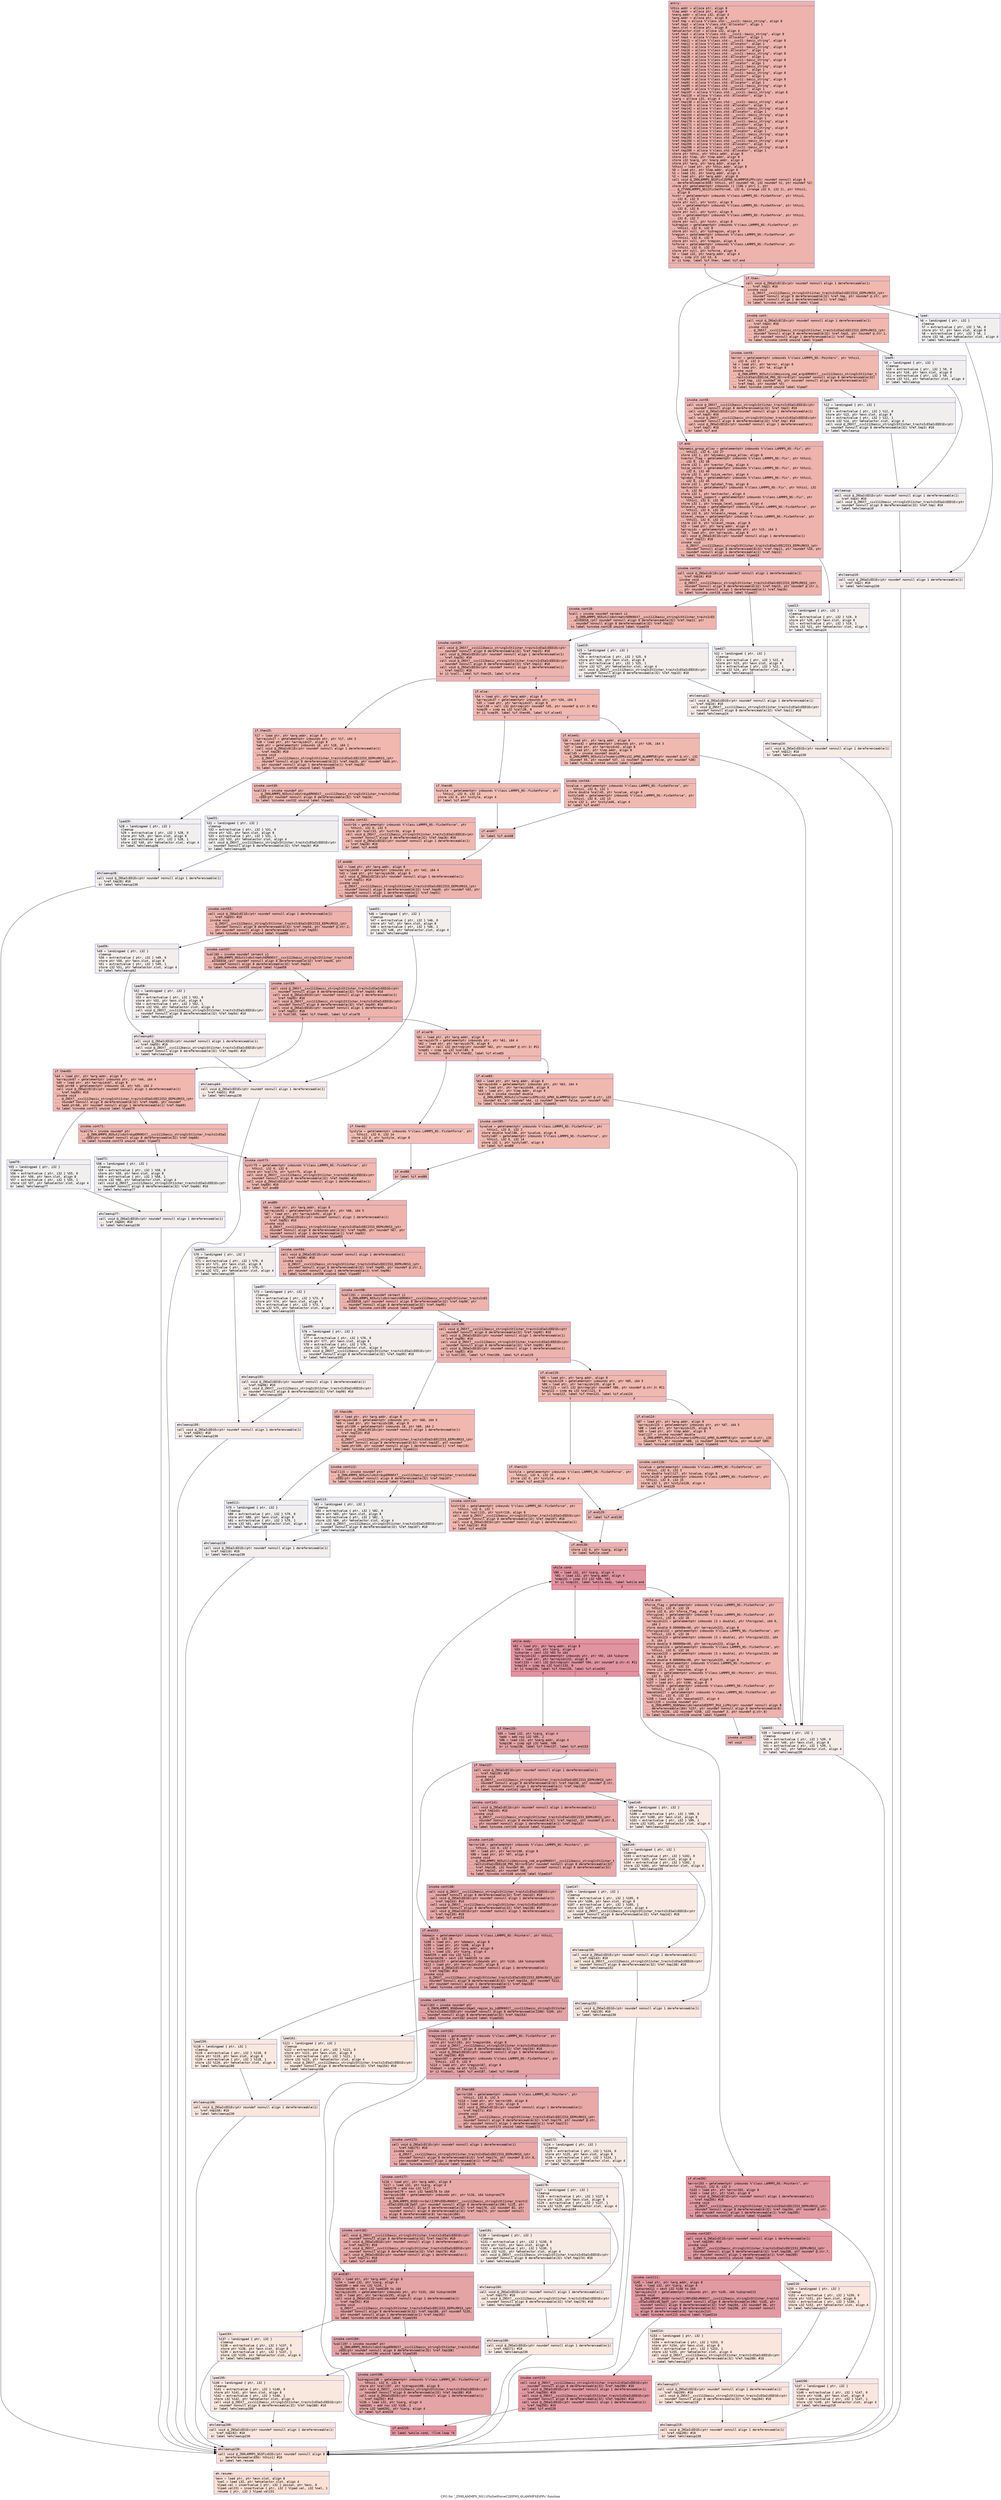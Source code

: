 digraph "CFG for '_ZN9LAMMPS_NS11FixSetForceC2EPNS_6LAMMPSEiPPc' function" {
	label="CFG for '_ZN9LAMMPS_NS11FixSetForceC2EPNS_6LAMMPSEiPPc' function";

	Node0x561adf9b5ec0 [shape=record,color="#3d50c3ff", style=filled, fillcolor="#d6524470" fontname="Courier",label="{entry:\l|  %this.addr = alloca ptr, align 8\l  %lmp.addr = alloca ptr, align 8\l  %narg.addr = alloca i32, align 4\l  %arg.addr = alloca ptr, align 8\l  %ref.tmp = alloca %\"class.std::__cxx11::basic_string\", align 8\l  %ref.tmp2 = alloca %\"class.std::allocator\", align 1\l  %exn.slot = alloca ptr, align 8\l  %ehselector.slot = alloca i32, align 4\l  %ref.tmp3 = alloca %\"class.std::__cxx11::basic_string\", align 8\l  %ref.tmp4 = alloca %\"class.std::allocator\", align 1\l  %ref.tmp11 = alloca %\"class.std::__cxx11::basic_string\", align 8\l  %ref.tmp12 = alloca %\"class.std::allocator\", align 1\l  %ref.tmp15 = alloca %\"class.std::__cxx11::basic_string\", align 8\l  %ref.tmp16 = alloca %\"class.std::allocator\", align 1\l  %ref.tmp26 = alloca %\"class.std::__cxx11::basic_string\", align 8\l  %ref.tmp28 = alloca %\"class.std::allocator\", align 1\l  %ref.tmp49 = alloca %\"class.std::__cxx11::basic_string\", align 8\l  %ref.tmp51 = alloca %\"class.std::allocator\", align 1\l  %ref.tmp54 = alloca %\"class.std::__cxx11::basic_string\", align 8\l  %ref.tmp55 = alloca %\"class.std::allocator\", align 1\l  %ref.tmp66 = alloca %\"class.std::__cxx11::basic_string\", align 8\l  %ref.tmp69 = alloca %\"class.std::allocator\", align 1\l  %ref.tmp90 = alloca %\"class.std::__cxx11::basic_string\", align 8\l  %ref.tmp92 = alloca %\"class.std::allocator\", align 1\l  %ref.tmp95 = alloca %\"class.std::__cxx11::basic_string\", align 8\l  %ref.tmp96 = alloca %\"class.std::allocator\", align 1\l  %ref.tmp107 = alloca %\"class.std::__cxx11::basic_string\", align 8\l  %ref.tmp110 = alloca %\"class.std::allocator\", align 1\l  %iarg = alloca i32, align 4\l  %ref.tmp138 = alloca %\"class.std::__cxx11::basic_string\", align 8\l  %ref.tmp139 = alloca %\"class.std::allocator\", align 1\l  %ref.tmp142 = alloca %\"class.std::__cxx11::basic_string\", align 8\l  %ref.tmp143 = alloca %\"class.std::allocator\", align 1\l  %ref.tmp154 = alloca %\"class.std::__cxx11::basic_string\", align 8\l  %ref.tmp158 = alloca %\"class.std::allocator\", align 1\l  %ref.tmp170 = alloca %\"class.std::__cxx11::basic_string\", align 8\l  %ref.tmp171 = alloca %\"class.std::allocator\", align 1\l  %ref.tmp174 = alloca %\"class.std::__cxx11::basic_string\", align 8\l  %ref.tmp175 = alloca %\"class.std::allocator\", align 1\l  %ref.tmp188 = alloca %\"class.std::__cxx11::basic_string\", align 8\l  %ref.tmp192 = alloca %\"class.std::allocator\", align 1\l  %ref.tmp204 = alloca %\"class.std::__cxx11::basic_string\", align 8\l  %ref.tmp205 = alloca %\"class.std::allocator\", align 1\l  %ref.tmp208 = alloca %\"class.std::__cxx11::basic_string\", align 8\l  %ref.tmp209 = alloca %\"class.std::allocator\", align 1\l  store ptr %this, ptr %this.addr, align 8\l  store ptr %lmp, ptr %lmp.addr, align 8\l  store i32 %narg, ptr %narg.addr, align 4\l  store ptr %arg, ptr %arg.addr, align 8\l  %this1 = load ptr, ptr %this.addr, align 8\l  %0 = load ptr, ptr %lmp.addr, align 8\l  %1 = load i32, ptr %narg.addr, align 4\l  %2 = load ptr, ptr %arg.addr, align 8\l  call void @_ZN9LAMMPS_NS3FixC2EPNS_6LAMMPSEiPPc(ptr noundef nonnull align 8\l... dereferenceable(656) %this1, ptr noundef %0, i32 noundef %1, ptr noundef %2)\l  store ptr getelementptr inbounds (\{ [106 x ptr] \}, ptr\l... @_ZTVN9LAMMPS_NS11FixSetForceE, i32 0, inrange i32 0, i32 2), ptr %this1,\l... align 8\l  %xstr = getelementptr inbounds %\"class.LAMMPS_NS::FixSetForce\", ptr %this1,\l... i32 0, i32 5\l  store ptr null, ptr %xstr, align 8\l  %ystr = getelementptr inbounds %\"class.LAMMPS_NS::FixSetForce\", ptr %this1,\l... i32 0, i32 6\l  store ptr null, ptr %ystr, align 8\l  %zstr = getelementptr inbounds %\"class.LAMMPS_NS::FixSetForce\", ptr %this1,\l... i32 0, i32 7\l  store ptr null, ptr %zstr, align 8\l  %idregion = getelementptr inbounds %\"class.LAMMPS_NS::FixSetForce\", ptr\l... %this1, i32 0, i32 8\l  store ptr null, ptr %idregion, align 8\l  %region = getelementptr inbounds %\"class.LAMMPS_NS::FixSetForce\", ptr\l... %this1, i32 0, i32 9\l  store ptr null, ptr %region, align 8\l  %sforce = getelementptr inbounds %\"class.LAMMPS_NS::FixSetForce\", ptr\l... %this1, i32 0, i32 23\l  store ptr null, ptr %sforce, align 8\l  %3 = load i32, ptr %narg.addr, align 4\l  %cmp = icmp slt i32 %3, 6\l  br i1 %cmp, label %if.then, label %if.end\l|{<s0>T|<s1>F}}"];
	Node0x561adf9b5ec0:s0 -> Node0x561adf9baab0[tooltip="entry -> if.then\nProbability 50.00%" ];
	Node0x561adf9b5ec0:s1 -> Node0x561adf9bab80[tooltip="entry -> if.end\nProbability 50.00%" ];
	Node0x561adf9baab0 [shape=record,color="#3d50c3ff", style=filled, fillcolor="#dc5d4a70" fontname="Courier",label="{if.then:\l|  call void @_ZNSaIcEC1Ev(ptr noundef nonnull align 1 dereferenceable(1)\l... %ref.tmp2) #10\l  invoke void\l... @_ZNSt7__cxx1112basic_stringIcSt11char_traitsIcESaIcEEC2IS3_EEPKcRKS3_(ptr\l... noundef nonnull align 8 dereferenceable(32) %ref.tmp, ptr noundef @.str, ptr\l... noundef nonnull align 1 dereferenceable(1) %ref.tmp2)\l          to label %invoke.cont unwind label %lpad\l}"];
	Node0x561adf9baab0 -> Node0x561adf9bafc0[tooltip="if.then -> invoke.cont\nProbability 100.00%" ];
	Node0x561adf9baab0 -> Node0x561adf9bb0a0[tooltip="if.then -> lpad\nProbability 0.00%" ];
	Node0x561adf9bafc0 [shape=record,color="#3d50c3ff", style=filled, fillcolor="#dc5d4a70" fontname="Courier",label="{invoke.cont:\l|  call void @_ZNSaIcEC1Ev(ptr noundef nonnull align 1 dereferenceable(1)\l... %ref.tmp4) #10\l  invoke void\l... @_ZNSt7__cxx1112basic_stringIcSt11char_traitsIcESaIcEEC2IS3_EEPKcRKS3_(ptr\l... noundef nonnull align 8 dereferenceable(32) %ref.tmp3, ptr noundef @.str.1,\l... ptr noundef nonnull align 1 dereferenceable(1) %ref.tmp4)\l          to label %invoke.cont6 unwind label %lpad5\l}"];
	Node0x561adf9bafc0 -> Node0x561adf9bb430[tooltip="invoke.cont -> invoke.cont6\nProbability 100.00%" ];
	Node0x561adf9bafc0 -> Node0x561adf9bb480[tooltip="invoke.cont -> lpad5\nProbability 0.00%" ];
	Node0x561adf9bb430 [shape=record,color="#3d50c3ff", style=filled, fillcolor="#dc5d4a70" fontname="Courier",label="{invoke.cont6:\l|  %error = getelementptr inbounds %\"class.LAMMPS_NS::Pointers\", ptr %this1,\l... i32 0, i32 3\l  %4 = load ptr, ptr %error, align 8\l  %5 = load ptr, ptr %4, align 8\l  invoke void\l... @_ZN9LAMMPS_NS5utils16missing_cmd_argsERKNSt7__cxx1112basic_stringIcSt11char_t\l...raitsIcESaIcEEEiS8_PNS_5ErrorE(ptr noundef nonnull align 8 dereferenceable(32)\l... %ref.tmp, i32 noundef 40, ptr noundef nonnull align 8 dereferenceable(32)\l... %ref.tmp3, ptr noundef %5)\l          to label %invoke.cont8 unwind label %lpad7\l}"];
	Node0x561adf9bb430 -> Node0x561adf9bb3e0[tooltip="invoke.cont6 -> invoke.cont8\nProbability 100.00%" ];
	Node0x561adf9bb430 -> Node0x561adf9bb890[tooltip="invoke.cont6 -> lpad7\nProbability 0.00%" ];
	Node0x561adf9bb3e0 [shape=record,color="#3d50c3ff", style=filled, fillcolor="#dc5d4a70" fontname="Courier",label="{invoke.cont8:\l|  call void @_ZNSt7__cxx1112basic_stringIcSt11char_traitsIcESaIcEED1Ev(ptr\l... noundef nonnull align 8 dereferenceable(32) %ref.tmp3) #10\l  call void @_ZNSaIcED1Ev(ptr noundef nonnull align 1 dereferenceable(1)\l... %ref.tmp4) #10\l  call void @_ZNSt7__cxx1112basic_stringIcSt11char_traitsIcESaIcEED1Ev(ptr\l... noundef nonnull align 8 dereferenceable(32) %ref.tmp) #10\l  call void @_ZNSaIcED1Ev(ptr noundef nonnull align 1 dereferenceable(1)\l... %ref.tmp2) #10\l  br label %if.end\l}"];
	Node0x561adf9bb3e0 -> Node0x561adf9bab80[tooltip="invoke.cont8 -> if.end\nProbability 100.00%" ];
	Node0x561adf9bb0a0 [shape=record,color="#3d50c3ff", style=filled, fillcolor="#e0dbd870" fontname="Courier",label="{lpad:\l|  %6 = landingpad \{ ptr, i32 \}\l          cleanup\l  %7 = extractvalue \{ ptr, i32 \} %6, 0\l  store ptr %7, ptr %exn.slot, align 8\l  %8 = extractvalue \{ ptr, i32 \} %6, 1\l  store i32 %8, ptr %ehselector.slot, align 4\l  br label %ehcleanup10\l}"];
	Node0x561adf9bb0a0 -> Node0x561adf9bd4d0[tooltip="lpad -> ehcleanup10\nProbability 100.00%" ];
	Node0x561adf9bb480 [shape=record,color="#3d50c3ff", style=filled, fillcolor="#e0dbd870" fontname="Courier",label="{lpad5:\l|  %9 = landingpad \{ ptr, i32 \}\l          cleanup\l  %10 = extractvalue \{ ptr, i32 \} %9, 0\l  store ptr %10, ptr %exn.slot, align 8\l  %11 = extractvalue \{ ptr, i32 \} %9, 1\l  store i32 %11, ptr %ehselector.slot, align 4\l  br label %ehcleanup\l}"];
	Node0x561adf9bb480 -> Node0x561adf9bd8a0[tooltip="lpad5 -> ehcleanup\nProbability 100.00%" ];
	Node0x561adf9bb890 [shape=record,color="#3d50c3ff", style=filled, fillcolor="#e0dbd870" fontname="Courier",label="{lpad7:\l|  %12 = landingpad \{ ptr, i32 \}\l          cleanup\l  %13 = extractvalue \{ ptr, i32 \} %12, 0\l  store ptr %13, ptr %exn.slot, align 8\l  %14 = extractvalue \{ ptr, i32 \} %12, 1\l  store i32 %14, ptr %ehselector.slot, align 4\l  call void @_ZNSt7__cxx1112basic_stringIcSt11char_traitsIcESaIcEED1Ev(ptr\l... noundef nonnull align 8 dereferenceable(32) %ref.tmp3) #10\l  br label %ehcleanup\l}"];
	Node0x561adf9bb890 -> Node0x561adf9bd8a0[tooltip="lpad7 -> ehcleanup\nProbability 100.00%" ];
	Node0x561adf9bd8a0 [shape=record,color="#3d50c3ff", style=filled, fillcolor="#e5d8d170" fontname="Courier",label="{ehcleanup:\l|  call void @_ZNSaIcED1Ev(ptr noundef nonnull align 1 dereferenceable(1)\l... %ref.tmp4) #10\l  call void @_ZNSt7__cxx1112basic_stringIcSt11char_traitsIcESaIcEED1Ev(ptr\l... noundef nonnull align 8 dereferenceable(32) %ref.tmp) #10\l  br label %ehcleanup10\l}"];
	Node0x561adf9bd8a0 -> Node0x561adf9bd4d0[tooltip="ehcleanup -> ehcleanup10\nProbability 100.00%" ];
	Node0x561adf9bd4d0 [shape=record,color="#3d50c3ff", style=filled, fillcolor="#e8d6cc70" fontname="Courier",label="{ehcleanup10:\l|  call void @_ZNSaIcED1Ev(ptr noundef nonnull align 1 dereferenceable(1)\l... %ref.tmp2) #10\l  br label %ehcleanup230\l}"];
	Node0x561adf9bd4d0 -> Node0x561adf9be9c0[tooltip="ehcleanup10 -> ehcleanup230\nProbability 100.00%" ];
	Node0x561adf9bab80 [shape=record,color="#3d50c3ff", style=filled, fillcolor="#d6524470" fontname="Courier",label="{if.end:\l|  %dynamic_group_allow = getelementptr inbounds %\"class.LAMMPS_NS::Fix\", ptr\l... %this1, i32 0, i32 27\l  store i32 1, ptr %dynamic_group_allow, align 8\l  %vector_flag = getelementptr inbounds %\"class.LAMMPS_NS::Fix\", ptr %this1,\l... i32 0, i32 38\l  store i32 1, ptr %vector_flag, align 4\l  %size_vector = getelementptr inbounds %\"class.LAMMPS_NS::Fix\", ptr %this1,\l... i32 0, i32 40\l  store i32 3, ptr %size_vector, align 4\l  %global_freq = getelementptr inbounds %\"class.LAMMPS_NS::Fix\", ptr %this1,\l... i32 0, i32 45\l  store i32 1, ptr %global_freq, align 8\l  %extvector = getelementptr inbounds %\"class.LAMMPS_NS::Fix\", ptr %this1, i32\l... 0, i32 56\l  store i32 1, ptr %extvector, align 4\l  %respa_level_support = getelementptr inbounds %\"class.LAMMPS_NS::Fix\", ptr\l... %this1, i32 0, i32 30\l  store i32 1, ptr %respa_level_support, align 4\l  %nlevels_respa = getelementptr inbounds %\"class.LAMMPS_NS::FixSetForce\", ptr\l... %this1, i32 0, i32 20\l  store i32 0, ptr %nlevels_respa, align 4\l  %ilevel_respa = getelementptr inbounds %\"class.LAMMPS_NS::FixSetForce\", ptr\l... %this1, i32 0, i32 21\l  store i32 0, ptr %ilevel_respa, align 8\l  %15 = load ptr, ptr %arg.addr, align 8\l  %arrayidx = getelementptr inbounds ptr, ptr %15, i64 3\l  %16 = load ptr, ptr %arrayidx, align 8\l  call void @_ZNSaIcEC1Ev(ptr noundef nonnull align 1 dereferenceable(1)\l... %ref.tmp12) #10\l  invoke void\l... @_ZNSt7__cxx1112basic_stringIcSt11char_traitsIcESaIcEEC2IS3_EEPKcRKS3_(ptr\l... noundef nonnull align 8 dereferenceable(32) %ref.tmp11, ptr noundef %16, ptr\l... noundef nonnull align 1 dereferenceable(1) %ref.tmp12)\l          to label %invoke.cont14 unwind label %lpad13\l}"];
	Node0x561adf9bab80 -> Node0x561adf9bfbe0[tooltip="if.end -> invoke.cont14\nProbability 100.00%" ];
	Node0x561adf9bab80 -> Node0x561adf9bfc60[tooltip="if.end -> lpad13\nProbability 0.00%" ];
	Node0x561adf9bfbe0 [shape=record,color="#3d50c3ff", style=filled, fillcolor="#d6524470" fontname="Courier",label="{invoke.cont14:\l|  call void @_ZNSaIcEC1Ev(ptr noundef nonnull align 1 dereferenceable(1)\l... %ref.tmp16) #10\l  invoke void\l... @_ZNSt7__cxx1112basic_stringIcSt11char_traitsIcESaIcEEC2IS3_EEPKcRKS3_(ptr\l... noundef nonnull align 8 dereferenceable(32) %ref.tmp15, ptr noundef @.str.2,\l... ptr noundef nonnull align 1 dereferenceable(1) %ref.tmp16)\l          to label %invoke.cont18 unwind label %lpad17\l}"];
	Node0x561adf9bfbe0 -> Node0x561adf9bfe60[tooltip="invoke.cont14 -> invoke.cont18\nProbability 100.00%" ];
	Node0x561adf9bfbe0 -> Node0x561adf9bfeb0[tooltip="invoke.cont14 -> lpad17\nProbability 0.00%" ];
	Node0x561adf9bfe60 [shape=record,color="#3d50c3ff", style=filled, fillcolor="#d6524470" fontname="Courier",label="{invoke.cont18:\l|  %call = invoke noundef zeroext i1\l... @_ZN9LAMMPS_NS5utils8strmatchERKNSt7__cxx1112basic_stringIcSt11char_traitsIcES\l...aIcEEES8_(ptr noundef nonnull align 8 dereferenceable(32) %ref.tmp11, ptr\l... noundef nonnull align 8 dereferenceable(32) %ref.tmp15)\l          to label %invoke.cont20 unwind label %lpad19\l}"];
	Node0x561adf9bfe60 -> Node0x561adf9bfe10[tooltip="invoke.cont18 -> invoke.cont20\nProbability 100.00%" ];
	Node0x561adf9bfe60 -> Node0x561adf9c0050[tooltip="invoke.cont18 -> lpad19\nProbability 0.00%" ];
	Node0x561adf9bfe10 [shape=record,color="#3d50c3ff", style=filled, fillcolor="#d6524470" fontname="Courier",label="{invoke.cont20:\l|  call void @_ZNSt7__cxx1112basic_stringIcSt11char_traitsIcESaIcEED1Ev(ptr\l... noundef nonnull align 8 dereferenceable(32) %ref.tmp15) #10\l  call void @_ZNSaIcED1Ev(ptr noundef nonnull align 1 dereferenceable(1)\l... %ref.tmp16) #10\l  call void @_ZNSt7__cxx1112basic_stringIcSt11char_traitsIcESaIcEED1Ev(ptr\l... noundef nonnull align 8 dereferenceable(32) %ref.tmp11) #10\l  call void @_ZNSaIcED1Ev(ptr noundef nonnull align 1 dereferenceable(1)\l... %ref.tmp12) #10\l  br i1 %call, label %if.then25, label %if.else\l|{<s0>T|<s1>F}}"];
	Node0x561adf9bfe10:s0 -> Node0x561adf9c0840[tooltip="invoke.cont20 -> if.then25\nProbability 50.00%" ];
	Node0x561adf9bfe10:s1 -> Node0x561adf9c08c0[tooltip="invoke.cont20 -> if.else\nProbability 50.00%" ];
	Node0x561adf9c0840 [shape=record,color="#3d50c3ff", style=filled, fillcolor="#dc5d4a70" fontname="Courier",label="{if.then25:\l|  %17 = load ptr, ptr %arg.addr, align 8\l  %arrayidx27 = getelementptr inbounds ptr, ptr %17, i64 3\l  %18 = load ptr, ptr %arrayidx27, align 8\l  %add.ptr = getelementptr inbounds i8, ptr %18, i64 2\l  call void @_ZNSaIcEC1Ev(ptr noundef nonnull align 1 dereferenceable(1)\l... %ref.tmp28) #10\l  invoke void\l... @_ZNSt7__cxx1112basic_stringIcSt11char_traitsIcESaIcEEC2IS3_EEPKcRKS3_(ptr\l... noundef nonnull align 8 dereferenceable(32) %ref.tmp26, ptr noundef %add.ptr,\l... ptr noundef nonnull align 1 dereferenceable(1) %ref.tmp28)\l          to label %invoke.cont30 unwind label %lpad29\l}"];
	Node0x561adf9c0840 -> Node0x561adf9c0dd0[tooltip="if.then25 -> invoke.cont30\nProbability 100.00%" ];
	Node0x561adf9c0840 -> Node0x561adf9c0e50[tooltip="if.then25 -> lpad29\nProbability 0.00%" ];
	Node0x561adf9c0dd0 [shape=record,color="#3d50c3ff", style=filled, fillcolor="#dc5d4a70" fontname="Courier",label="{invoke.cont30:\l|  %call33 = invoke noundef ptr\l... @_ZN9LAMMPS_NS5utils6strdupERKNSt7__cxx1112basic_stringIcSt11char_traitsIcESaI\l...cEEE(ptr noundef nonnull align 8 dereferenceable(32) %ref.tmp26)\l          to label %invoke.cont32 unwind label %lpad31\l}"];
	Node0x561adf9c0dd0 -> Node0x561adf9c0d80[tooltip="invoke.cont30 -> invoke.cont32\nProbability 100.00%" ];
	Node0x561adf9c0dd0 -> Node0x561adf9c1020[tooltip="invoke.cont30 -> lpad31\nProbability 0.00%" ];
	Node0x561adf9c0d80 [shape=record,color="#3d50c3ff", style=filled, fillcolor="#dc5d4a70" fontname="Courier",label="{invoke.cont32:\l|  %xstr34 = getelementptr inbounds %\"class.LAMMPS_NS::FixSetForce\", ptr\l... %this1, i32 0, i32 5\l  store ptr %call33, ptr %xstr34, align 8\l  call void @_ZNSt7__cxx1112basic_stringIcSt11char_traitsIcESaIcEED1Ev(ptr\l... noundef nonnull align 8 dereferenceable(32) %ref.tmp26) #10\l  call void @_ZNSaIcED1Ev(ptr noundef nonnull align 1 dereferenceable(1)\l... %ref.tmp28) #10\l  br label %if.end48\l}"];
	Node0x561adf9c0d80 -> Node0x561adf9c1620[tooltip="invoke.cont32 -> if.end48\nProbability 100.00%" ];
	Node0x561adf9bfc60 [shape=record,color="#3d50c3ff", style=filled, fillcolor="#e5d8d170" fontname="Courier",label="{lpad13:\l|  %19 = landingpad \{ ptr, i32 \}\l          cleanup\l  %20 = extractvalue \{ ptr, i32 \} %19, 0\l  store ptr %20, ptr %exn.slot, align 8\l  %21 = extractvalue \{ ptr, i32 \} %19, 1\l  store i32 %21, ptr %ehselector.slot, align 4\l  br label %ehcleanup24\l}"];
	Node0x561adf9bfc60 -> Node0x561adf9b8f80[tooltip="lpad13 -> ehcleanup24\nProbability 100.00%" ];
	Node0x561adf9bfeb0 [shape=record,color="#3d50c3ff", style=filled, fillcolor="#e5d8d170" fontname="Courier",label="{lpad17:\l|  %22 = landingpad \{ ptr, i32 \}\l          cleanup\l  %23 = extractvalue \{ ptr, i32 \} %22, 0\l  store ptr %23, ptr %exn.slot, align 8\l  %24 = extractvalue \{ ptr, i32 \} %22, 1\l  store i32 %24, ptr %ehselector.slot, align 4\l  br label %ehcleanup22\l}"];
	Node0x561adf9bfeb0 -> Node0x561adf9b9250[tooltip="lpad17 -> ehcleanup22\nProbability 100.00%" ];
	Node0x561adf9c0050 [shape=record,color="#3d50c3ff", style=filled, fillcolor="#e5d8d170" fontname="Courier",label="{lpad19:\l|  %25 = landingpad \{ ptr, i32 \}\l          cleanup\l  %26 = extractvalue \{ ptr, i32 \} %25, 0\l  store ptr %26, ptr %exn.slot, align 8\l  %27 = extractvalue \{ ptr, i32 \} %25, 1\l  store i32 %27, ptr %ehselector.slot, align 4\l  call void @_ZNSt7__cxx1112basic_stringIcSt11char_traitsIcESaIcEED1Ev(ptr\l... noundef nonnull align 8 dereferenceable(32) %ref.tmp15) #10\l  br label %ehcleanup22\l}"];
	Node0x561adf9c0050 -> Node0x561adf9b9250[tooltip="lpad19 -> ehcleanup22\nProbability 100.00%" ];
	Node0x561adf9b9250 [shape=record,color="#3d50c3ff", style=filled, fillcolor="#ead5c970" fontname="Courier",label="{ehcleanup22:\l|  call void @_ZNSaIcED1Ev(ptr noundef nonnull align 1 dereferenceable(1)\l... %ref.tmp16) #10\l  call void @_ZNSt7__cxx1112basic_stringIcSt11char_traitsIcESaIcEED1Ev(ptr\l... noundef nonnull align 8 dereferenceable(32) %ref.tmp11) #10\l  br label %ehcleanup24\l}"];
	Node0x561adf9b9250 -> Node0x561adf9b8f80[tooltip="ehcleanup22 -> ehcleanup24\nProbability 100.00%" ];
	Node0x561adf9b8f80 [shape=record,color="#3d50c3ff", style=filled, fillcolor="#ecd3c570" fontname="Courier",label="{ehcleanup24:\l|  call void @_ZNSaIcED1Ev(ptr noundef nonnull align 1 dereferenceable(1)\l... %ref.tmp12) #10\l  br label %ehcleanup230\l}"];
	Node0x561adf9b8f80 -> Node0x561adf9be9c0[tooltip="ehcleanup24 -> ehcleanup230\nProbability 100.00%" ];
	Node0x561adf9c0e50 [shape=record,color="#3d50c3ff", style=filled, fillcolor="#e0dbd870" fontname="Courier",label="{lpad29:\l|  %28 = landingpad \{ ptr, i32 \}\l          cleanup\l  %29 = extractvalue \{ ptr, i32 \} %28, 0\l  store ptr %29, ptr %exn.slot, align 8\l  %30 = extractvalue \{ ptr, i32 \} %28, 1\l  store i32 %30, ptr %ehselector.slot, align 4\l  br label %ehcleanup36\l}"];
	Node0x561adf9c0e50 -> Node0x561adf9c2ef0[tooltip="lpad29 -> ehcleanup36\nProbability 100.00%" ];
	Node0x561adf9c1020 [shape=record,color="#3d50c3ff", style=filled, fillcolor="#e0dbd870" fontname="Courier",label="{lpad31:\l|  %31 = landingpad \{ ptr, i32 \}\l          cleanup\l  %32 = extractvalue \{ ptr, i32 \} %31, 0\l  store ptr %32, ptr %exn.slot, align 8\l  %33 = extractvalue \{ ptr, i32 \} %31, 1\l  store i32 %33, ptr %ehselector.slot, align 4\l  call void @_ZNSt7__cxx1112basic_stringIcSt11char_traitsIcESaIcEED1Ev(ptr\l... noundef nonnull align 8 dereferenceable(32) %ref.tmp26) #10\l  br label %ehcleanup36\l}"];
	Node0x561adf9c1020 -> Node0x561adf9c2ef0[tooltip="lpad31 -> ehcleanup36\nProbability 100.00%" ];
	Node0x561adf9c2ef0 [shape=record,color="#3d50c3ff", style=filled, fillcolor="#e5d8d170" fontname="Courier",label="{ehcleanup36:\l|  call void @_ZNSaIcED1Ev(ptr noundef nonnull align 1 dereferenceable(1)\l... %ref.tmp28) #10\l  br label %ehcleanup230\l}"];
	Node0x561adf9c2ef0 -> Node0x561adf9be9c0[tooltip="ehcleanup36 -> ehcleanup230\nProbability 100.00%" ];
	Node0x561adf9c08c0 [shape=record,color="#3d50c3ff", style=filled, fillcolor="#dc5d4a70" fontname="Courier",label="{if.else:\l|  %34 = load ptr, ptr %arg.addr, align 8\l  %arrayidx37 = getelementptr inbounds ptr, ptr %34, i64 3\l  %35 = load ptr, ptr %arrayidx37, align 8\l  %call38 = call i32 @strcmp(ptr noundef %35, ptr noundef @.str.3) #11\l  %cmp39 = icmp eq i32 %call38, 0\l  br i1 %cmp39, label %if.then40, label %if.else41\l|{<s0>T|<s1>F}}"];
	Node0x561adf9c08c0:s0 -> Node0x561adf9c3980[tooltip="if.else -> if.then40\nProbability 37.50%" ];
	Node0x561adf9c08c0:s1 -> Node0x561adf9c3a00[tooltip="if.else -> if.else41\nProbability 62.50%" ];
	Node0x561adf9c3980 [shape=record,color="#3d50c3ff", style=filled, fillcolor="#e36c5570" fontname="Courier",label="{if.then40:\l|  %xstyle = getelementptr inbounds %\"class.LAMMPS_NS::FixSetForce\", ptr\l... %this1, i32 0, i32 13\l  store i32 0, ptr %xstyle, align 4\l  br label %if.end47\l}"];
	Node0x561adf9c3980 -> Node0x561adf9c3ce0[tooltip="if.then40 -> if.end47\nProbability 100.00%" ];
	Node0x561adf9c3a00 [shape=record,color="#3d50c3ff", style=filled, fillcolor="#de614d70" fontname="Courier",label="{if.else41:\l|  %36 = load ptr, ptr %arg.addr, align 8\l  %arrayidx42 = getelementptr inbounds ptr, ptr %36, i64 3\l  %37 = load ptr, ptr %arrayidx42, align 8\l  %38 = load ptr, ptr %lmp.addr, align 8\l  %call45 = invoke noundef double\l... @_ZN9LAMMPS_NS5utils7numericEPKciS2_bPNS_6LAMMPSE(ptr noundef @.str, i32\l... noundef 55, ptr noundef %37, i1 noundef zeroext false, ptr noundef %38)\l          to label %invoke.cont44 unwind label %lpad43\l}"];
	Node0x561adf9c3a00 -> Node0x561adf9c4080[tooltip="if.else41 -> invoke.cont44\nProbability 100.00%" ];
	Node0x561adf9c3a00 -> Node0x561adf9c4100[tooltip="if.else41 -> lpad43\nProbability 0.00%" ];
	Node0x561adf9c4080 [shape=record,color="#3d50c3ff", style=filled, fillcolor="#de614d70" fontname="Courier",label="{invoke.cont44:\l|  %xvalue = getelementptr inbounds %\"class.LAMMPS_NS::FixSetForce\", ptr\l... %this1, i32 0, i32 1\l  store double %call45, ptr %xvalue, align 8\l  %xstyle46 = getelementptr inbounds %\"class.LAMMPS_NS::FixSetForce\", ptr\l... %this1, i32 0, i32 13\l  store i32 1, ptr %xstyle46, align 4\l  br label %if.end47\l}"];
	Node0x561adf9c4080 -> Node0x561adf9c3ce0[tooltip="invoke.cont44 -> if.end47\nProbability 100.00%" ];
	Node0x561adf9c4100 [shape=record,color="#3d50c3ff", style=filled, fillcolor="#ead5c970" fontname="Courier",label="{lpad43:\l|  %39 = landingpad \{ ptr, i32 \}\l          cleanup\l  %40 = extractvalue \{ ptr, i32 \} %39, 0\l  store ptr %40, ptr %exn.slot, align 8\l  %41 = extractvalue \{ ptr, i32 \} %39, 1\l  store i32 %41, ptr %ehselector.slot, align 4\l  br label %ehcleanup230\l}"];
	Node0x561adf9c4100 -> Node0x561adf9be9c0[tooltip="lpad43 -> ehcleanup230\nProbability 100.00%" ];
	Node0x561adf9c3ce0 [shape=record,color="#3d50c3ff", style=filled, fillcolor="#dc5d4a70" fontname="Courier",label="{if.end47:\l|  br label %if.end48\l}"];
	Node0x561adf9c3ce0 -> Node0x561adf9c1620[tooltip="if.end47 -> if.end48\nProbability 100.00%" ];
	Node0x561adf9c1620 [shape=record,color="#3d50c3ff", style=filled, fillcolor="#d6524470" fontname="Courier",label="{if.end48:\l|  %42 = load ptr, ptr %arg.addr, align 8\l  %arrayidx50 = getelementptr inbounds ptr, ptr %42, i64 4\l  %43 = load ptr, ptr %arrayidx50, align 8\l  call void @_ZNSaIcEC1Ev(ptr noundef nonnull align 1 dereferenceable(1)\l... %ref.tmp51) #10\l  invoke void\l... @_ZNSt7__cxx1112basic_stringIcSt11char_traitsIcESaIcEEC2IS3_EEPKcRKS3_(ptr\l... noundef nonnull align 8 dereferenceable(32) %ref.tmp49, ptr noundef %43, ptr\l... noundef nonnull align 1 dereferenceable(1) %ref.tmp51)\l          to label %invoke.cont53 unwind label %lpad52\l}"];
	Node0x561adf9c1620 -> Node0x561adf9c4ee0[tooltip="if.end48 -> invoke.cont53\nProbability 100.00%" ];
	Node0x561adf9c1620 -> Node0x561adf9c4f60[tooltip="if.end48 -> lpad52\nProbability 0.00%" ];
	Node0x561adf9c4ee0 [shape=record,color="#3d50c3ff", style=filled, fillcolor="#d6524470" fontname="Courier",label="{invoke.cont53:\l|  call void @_ZNSaIcEC1Ev(ptr noundef nonnull align 1 dereferenceable(1)\l... %ref.tmp55) #10\l  invoke void\l... @_ZNSt7__cxx1112basic_stringIcSt11char_traitsIcESaIcEEC2IS3_EEPKcRKS3_(ptr\l... noundef nonnull align 8 dereferenceable(32) %ref.tmp54, ptr noundef @.str.2,\l... ptr noundef nonnull align 1 dereferenceable(1) %ref.tmp55)\l          to label %invoke.cont57 unwind label %lpad56\l}"];
	Node0x561adf9c4ee0 -> Node0x561adf9c5280[tooltip="invoke.cont53 -> invoke.cont57\nProbability 100.00%" ];
	Node0x561adf9c4ee0 -> Node0x561adf9c52d0[tooltip="invoke.cont53 -> lpad56\nProbability 0.00%" ];
	Node0x561adf9c5280 [shape=record,color="#3d50c3ff", style=filled, fillcolor="#d6524470" fontname="Courier",label="{invoke.cont57:\l|  %call60 = invoke noundef zeroext i1\l... @_ZN9LAMMPS_NS5utils8strmatchERKNSt7__cxx1112basic_stringIcSt11char_traitsIcES\l...aIcEEES8_(ptr noundef nonnull align 8 dereferenceable(32) %ref.tmp49, ptr\l... noundef nonnull align 8 dereferenceable(32) %ref.tmp54)\l          to label %invoke.cont59 unwind label %lpad58\l}"];
	Node0x561adf9c5280 -> Node0x561adf9c5230[tooltip="invoke.cont57 -> invoke.cont59\nProbability 100.00%" ];
	Node0x561adf9c5280 -> Node0x561adf9c5560[tooltip="invoke.cont57 -> lpad58\nProbability 0.00%" ];
	Node0x561adf9c5230 [shape=record,color="#3d50c3ff", style=filled, fillcolor="#d6524470" fontname="Courier",label="{invoke.cont59:\l|  call void @_ZNSt7__cxx1112basic_stringIcSt11char_traitsIcESaIcEED1Ev(ptr\l... noundef nonnull align 8 dereferenceable(32) %ref.tmp54) #10\l  call void @_ZNSaIcED1Ev(ptr noundef nonnull align 1 dereferenceable(1)\l... %ref.tmp55) #10\l  call void @_ZNSt7__cxx1112basic_stringIcSt11char_traitsIcESaIcEED1Ev(ptr\l... noundef nonnull align 8 dereferenceable(32) %ref.tmp49) #10\l  call void @_ZNSaIcED1Ev(ptr noundef nonnull align 1 dereferenceable(1)\l... %ref.tmp51) #10\l  br i1 %call60, label %if.then65, label %if.else78\l|{<s0>T|<s1>F}}"];
	Node0x561adf9c5230:s0 -> Node0x561adf9c5c20[tooltip="invoke.cont59 -> if.then65\nProbability 50.00%" ];
	Node0x561adf9c5230:s1 -> Node0x561adf9c5ca0[tooltip="invoke.cont59 -> if.else78\nProbability 50.00%" ];
	Node0x561adf9c5c20 [shape=record,color="#3d50c3ff", style=filled, fillcolor="#dc5d4a70" fontname="Courier",label="{if.then65:\l|  %44 = load ptr, ptr %arg.addr, align 8\l  %arrayidx67 = getelementptr inbounds ptr, ptr %44, i64 4\l  %45 = load ptr, ptr %arrayidx67, align 8\l  %add.ptr68 = getelementptr inbounds i8, ptr %45, i64 2\l  call void @_ZNSaIcEC1Ev(ptr noundef nonnull align 1 dereferenceable(1)\l... %ref.tmp69) #10\l  invoke void\l... @_ZNSt7__cxx1112basic_stringIcSt11char_traitsIcESaIcEEC2IS3_EEPKcRKS3_(ptr\l... noundef nonnull align 8 dereferenceable(32) %ref.tmp66, ptr noundef\l... %add.ptr68, ptr noundef nonnull align 1 dereferenceable(1) %ref.tmp69)\l          to label %invoke.cont71 unwind label %lpad70\l}"];
	Node0x561adf9c5c20 -> Node0x561adf9c61d0[tooltip="if.then65 -> invoke.cont71\nProbability 100.00%" ];
	Node0x561adf9c5c20 -> Node0x561adf9c6250[tooltip="if.then65 -> lpad70\nProbability 0.00%" ];
	Node0x561adf9c61d0 [shape=record,color="#3d50c3ff", style=filled, fillcolor="#dc5d4a70" fontname="Courier",label="{invoke.cont71:\l|  %call74 = invoke noundef ptr\l... @_ZN9LAMMPS_NS5utils6strdupERKNSt7__cxx1112basic_stringIcSt11char_traitsIcESaI\l...cEEE(ptr noundef nonnull align 8 dereferenceable(32) %ref.tmp66)\l          to label %invoke.cont73 unwind label %lpad72\l}"];
	Node0x561adf9c61d0 -> Node0x561adf9c6180[tooltip="invoke.cont71 -> invoke.cont73\nProbability 100.00%" ];
	Node0x561adf9c61d0 -> Node0x561adf9c64e0[tooltip="invoke.cont71 -> lpad72\nProbability 0.00%" ];
	Node0x561adf9c6180 [shape=record,color="#3d50c3ff", style=filled, fillcolor="#dc5d4a70" fontname="Courier",label="{invoke.cont73:\l|  %ystr75 = getelementptr inbounds %\"class.LAMMPS_NS::FixSetForce\", ptr\l... %this1, i32 0, i32 6\l  store ptr %call74, ptr %ystr75, align 8\l  call void @_ZNSt7__cxx1112basic_stringIcSt11char_traitsIcESaIcEED1Ev(ptr\l... noundef nonnull align 8 dereferenceable(32) %ref.tmp66) #10\l  call void @_ZNSaIcED1Ev(ptr noundef nonnull align 1 dereferenceable(1)\l... %ref.tmp69) #10\l  br label %if.end89\l}"];
	Node0x561adf9c6180 -> Node0x561adf9c6a00[tooltip="invoke.cont73 -> if.end89\nProbability 100.00%" ];
	Node0x561adf9c4f60 [shape=record,color="#3d50c3ff", style=filled, fillcolor="#e5d8d170" fontname="Courier",label="{lpad52:\l|  %46 = landingpad \{ ptr, i32 \}\l          cleanup\l  %47 = extractvalue \{ ptr, i32 \} %46, 0\l  store ptr %47, ptr %exn.slot, align 8\l  %48 = extractvalue \{ ptr, i32 \} %46, 1\l  store i32 %48, ptr %ehselector.slot, align 4\l  br label %ehcleanup64\l}"];
	Node0x561adf9c4f60 -> Node0x561adf9c7590[tooltip="lpad52 -> ehcleanup64\nProbability 100.00%" ];
	Node0x561adf9c52d0 [shape=record,color="#3d50c3ff", style=filled, fillcolor="#e5d8d170" fontname="Courier",label="{lpad56:\l|  %49 = landingpad \{ ptr, i32 \}\l          cleanup\l  %50 = extractvalue \{ ptr, i32 \} %49, 0\l  store ptr %50, ptr %exn.slot, align 8\l  %51 = extractvalue \{ ptr, i32 \} %49, 1\l  store i32 %51, ptr %ehselector.slot, align 4\l  br label %ehcleanup62\l}"];
	Node0x561adf9c52d0 -> Node0x561adf9c7900[tooltip="lpad56 -> ehcleanup62\nProbability 100.00%" ];
	Node0x561adf9c5560 [shape=record,color="#3d50c3ff", style=filled, fillcolor="#e5d8d170" fontname="Courier",label="{lpad58:\l|  %52 = landingpad \{ ptr, i32 \}\l          cleanup\l  %53 = extractvalue \{ ptr, i32 \} %52, 0\l  store ptr %53, ptr %exn.slot, align 8\l  %54 = extractvalue \{ ptr, i32 \} %52, 1\l  store i32 %54, ptr %ehselector.slot, align 4\l  call void @_ZNSt7__cxx1112basic_stringIcSt11char_traitsIcESaIcEED1Ev(ptr\l... noundef nonnull align 8 dereferenceable(32) %ref.tmp54) #10\l  br label %ehcleanup62\l}"];
	Node0x561adf9c5560 -> Node0x561adf9c7900[tooltip="lpad58 -> ehcleanup62\nProbability 100.00%" ];
	Node0x561adf9c7900 [shape=record,color="#3d50c3ff", style=filled, fillcolor="#ead5c970" fontname="Courier",label="{ehcleanup62:\l|  call void @_ZNSaIcED1Ev(ptr noundef nonnull align 1 dereferenceable(1)\l... %ref.tmp55) #10\l  call void @_ZNSt7__cxx1112basic_stringIcSt11char_traitsIcESaIcEED1Ev(ptr\l... noundef nonnull align 8 dereferenceable(32) %ref.tmp49) #10\l  br label %ehcleanup64\l}"];
	Node0x561adf9c7900 -> Node0x561adf9c7590[tooltip="ehcleanup62 -> ehcleanup64\nProbability 100.00%" ];
	Node0x561adf9c7590 [shape=record,color="#3d50c3ff", style=filled, fillcolor="#ecd3c570" fontname="Courier",label="{ehcleanup64:\l|  call void @_ZNSaIcED1Ev(ptr noundef nonnull align 1 dereferenceable(1)\l... %ref.tmp51) #10\l  br label %ehcleanup230\l}"];
	Node0x561adf9c7590 -> Node0x561adf9be9c0[tooltip="ehcleanup64 -> ehcleanup230\nProbability 100.00%" ];
	Node0x561adf9c6250 [shape=record,color="#3d50c3ff", style=filled, fillcolor="#e0dbd870" fontname="Courier",label="{lpad70:\l|  %55 = landingpad \{ ptr, i32 \}\l          cleanup\l  %56 = extractvalue \{ ptr, i32 \} %55, 0\l  store ptr %56, ptr %exn.slot, align 8\l  %57 = extractvalue \{ ptr, i32 \} %55, 1\l  store i32 %57, ptr %ehselector.slot, align 4\l  br label %ehcleanup77\l}"];
	Node0x561adf9c6250 -> Node0x561adf9c8480[tooltip="lpad70 -> ehcleanup77\nProbability 100.00%" ];
	Node0x561adf9c64e0 [shape=record,color="#3d50c3ff", style=filled, fillcolor="#e0dbd870" fontname="Courier",label="{lpad72:\l|  %58 = landingpad \{ ptr, i32 \}\l          cleanup\l  %59 = extractvalue \{ ptr, i32 \} %58, 0\l  store ptr %59, ptr %exn.slot, align 8\l  %60 = extractvalue \{ ptr, i32 \} %58, 1\l  store i32 %60, ptr %ehselector.slot, align 4\l  call void @_ZNSt7__cxx1112basic_stringIcSt11char_traitsIcESaIcEED1Ev(ptr\l... noundef nonnull align 8 dereferenceable(32) %ref.tmp66) #10\l  br label %ehcleanup77\l}"];
	Node0x561adf9c64e0 -> Node0x561adf9c8480[tooltip="lpad72 -> ehcleanup77\nProbability 100.00%" ];
	Node0x561adf9c8480 [shape=record,color="#3d50c3ff", style=filled, fillcolor="#e5d8d170" fontname="Courier",label="{ehcleanup77:\l|  call void @_ZNSaIcED1Ev(ptr noundef nonnull align 1 dereferenceable(1)\l... %ref.tmp69) #10\l  br label %ehcleanup230\l}"];
	Node0x561adf9c8480 -> Node0x561adf9be9c0[tooltip="ehcleanup77 -> ehcleanup230\nProbability 100.00%" ];
	Node0x561adf9c5ca0 [shape=record,color="#3d50c3ff", style=filled, fillcolor="#dc5d4a70" fontname="Courier",label="{if.else78:\l|  %61 = load ptr, ptr %arg.addr, align 8\l  %arrayidx79 = getelementptr inbounds ptr, ptr %61, i64 4\l  %62 = load ptr, ptr %arrayidx79, align 8\l  %call80 = call i32 @strcmp(ptr noundef %62, ptr noundef @.str.3) #11\l  %cmp81 = icmp eq i32 %call80, 0\l  br i1 %cmp81, label %if.then82, label %if.else83\l|{<s0>T|<s1>F}}"];
	Node0x561adf9c5ca0:s0 -> Node0x561adf9c8e90[tooltip="if.else78 -> if.then82\nProbability 37.50%" ];
	Node0x561adf9c5ca0:s1 -> Node0x561adf9c8f10[tooltip="if.else78 -> if.else83\nProbability 62.50%" ];
	Node0x561adf9c8e90 [shape=record,color="#3d50c3ff", style=filled, fillcolor="#e36c5570" fontname="Courier",label="{if.then82:\l|  %ystyle = getelementptr inbounds %\"class.LAMMPS_NS::FixSetForce\", ptr\l... %this1, i32 0, i32 14\l  store i32 0, ptr %ystyle, align 8\l  br label %if.end88\l}"];
	Node0x561adf9c8e90 -> Node0x561adf9c91f0[tooltip="if.then82 -> if.end88\nProbability 100.00%" ];
	Node0x561adf9c8f10 [shape=record,color="#3d50c3ff", style=filled, fillcolor="#de614d70" fontname="Courier",label="{if.else83:\l|  %63 = load ptr, ptr %arg.addr, align 8\l  %arrayidx84 = getelementptr inbounds ptr, ptr %63, i64 4\l  %64 = load ptr, ptr %arrayidx84, align 8\l  %65 = load ptr, ptr %lmp.addr, align 8\l  %call86 = invoke noundef double\l... @_ZN9LAMMPS_NS5utils7numericEPKciS2_bPNS_6LAMMPSE(ptr noundef @.str, i32\l... noundef 63, ptr noundef %64, i1 noundef zeroext false, ptr noundef %65)\l          to label %invoke.cont85 unwind label %lpad43\l}"];
	Node0x561adf9c8f10 -> Node0x561adf9c9560[tooltip="if.else83 -> invoke.cont85\nProbability 100.00%" ];
	Node0x561adf9c8f10 -> Node0x561adf9c4100[tooltip="if.else83 -> lpad43\nProbability 0.00%" ];
	Node0x561adf9c9560 [shape=record,color="#3d50c3ff", style=filled, fillcolor="#de614d70" fontname="Courier",label="{invoke.cont85:\l|  %yvalue = getelementptr inbounds %\"class.LAMMPS_NS::FixSetForce\", ptr\l... %this1, i32 0, i32 2\l  store double %call86, ptr %yvalue, align 8\l  %ystyle87 = getelementptr inbounds %\"class.LAMMPS_NS::FixSetForce\", ptr\l... %this1, i32 0, i32 14\l  store i32 1, ptr %ystyle87, align 8\l  br label %if.end88\l}"];
	Node0x561adf9c9560 -> Node0x561adf9c91f0[tooltip="invoke.cont85 -> if.end88\nProbability 100.00%" ];
	Node0x561adf9c91f0 [shape=record,color="#3d50c3ff", style=filled, fillcolor="#dc5d4a70" fontname="Courier",label="{if.end88:\l|  br label %if.end89\l}"];
	Node0x561adf9c91f0 -> Node0x561adf9c6a00[tooltip="if.end88 -> if.end89\nProbability 100.00%" ];
	Node0x561adf9c6a00 [shape=record,color="#3d50c3ff", style=filled, fillcolor="#d6524470" fontname="Courier",label="{if.end89:\l|  %66 = load ptr, ptr %arg.addr, align 8\l  %arrayidx91 = getelementptr inbounds ptr, ptr %66, i64 5\l  %67 = load ptr, ptr %arrayidx91, align 8\l  call void @_ZNSaIcEC1Ev(ptr noundef nonnull align 1 dereferenceable(1)\l... %ref.tmp92) #10\l  invoke void\l... @_ZNSt7__cxx1112basic_stringIcSt11char_traitsIcESaIcEEC2IS3_EEPKcRKS3_(ptr\l... noundef nonnull align 8 dereferenceable(32) %ref.tmp90, ptr noundef %67, ptr\l... noundef nonnull align 1 dereferenceable(1) %ref.tmp92)\l          to label %invoke.cont94 unwind label %lpad93\l}"];
	Node0x561adf9c6a00 -> Node0x561adf9c9f60[tooltip="if.end89 -> invoke.cont94\nProbability 100.00%" ];
	Node0x561adf9c6a00 -> Node0x561adf9c9fe0[tooltip="if.end89 -> lpad93\nProbability 0.00%" ];
	Node0x561adf9c9f60 [shape=record,color="#3d50c3ff", style=filled, fillcolor="#d6524470" fontname="Courier",label="{invoke.cont94:\l|  call void @_ZNSaIcEC1Ev(ptr noundef nonnull align 1 dereferenceable(1)\l... %ref.tmp96) #10\l  invoke void\l... @_ZNSt7__cxx1112basic_stringIcSt11char_traitsIcESaIcEEC2IS3_EEPKcRKS3_(ptr\l... noundef nonnull align 8 dereferenceable(32) %ref.tmp95, ptr noundef @.str.2,\l... ptr noundef nonnull align 1 dereferenceable(1) %ref.tmp96)\l          to label %invoke.cont98 unwind label %lpad97\l}"];
	Node0x561adf9c9f60 -> Node0x561adf9ca300[tooltip="invoke.cont94 -> invoke.cont98\nProbability 100.00%" ];
	Node0x561adf9c9f60 -> Node0x561adf9ca350[tooltip="invoke.cont94 -> lpad97\nProbability 0.00%" ];
	Node0x561adf9ca300 [shape=record,color="#3d50c3ff", style=filled, fillcolor="#d6524470" fontname="Courier",label="{invoke.cont98:\l|  %call101 = invoke noundef zeroext i1\l... @_ZN9LAMMPS_NS5utils8strmatchERKNSt7__cxx1112basic_stringIcSt11char_traitsIcES\l...aIcEEES8_(ptr noundef nonnull align 8 dereferenceable(32) %ref.tmp90, ptr\l... noundef nonnull align 8 dereferenceable(32) %ref.tmp95)\l          to label %invoke.cont100 unwind label %lpad99\l}"];
	Node0x561adf9ca300 -> Node0x561adf9ca2b0[tooltip="invoke.cont98 -> invoke.cont100\nProbability 100.00%" ];
	Node0x561adf9ca300 -> Node0x561adf9ca580[tooltip="invoke.cont98 -> lpad99\nProbability 0.00%" ];
	Node0x561adf9ca2b0 [shape=record,color="#3d50c3ff", style=filled, fillcolor="#d6524470" fontname="Courier",label="{invoke.cont100:\l|  call void @_ZNSt7__cxx1112basic_stringIcSt11char_traitsIcESaIcEED1Ev(ptr\l... noundef nonnull align 8 dereferenceable(32) %ref.tmp95) #10\l  call void @_ZNSaIcED1Ev(ptr noundef nonnull align 1 dereferenceable(1)\l... %ref.tmp96) #10\l  call void @_ZNSt7__cxx1112basic_stringIcSt11char_traitsIcESaIcEED1Ev(ptr\l... noundef nonnull align 8 dereferenceable(32) %ref.tmp90) #10\l  call void @_ZNSaIcED1Ev(ptr noundef nonnull align 1 dereferenceable(1)\l... %ref.tmp92) #10\l  br i1 %call101, label %if.then106, label %if.else119\l|{<s0>T|<s1>F}}"];
	Node0x561adf9ca2b0:s0 -> Node0x561adf9cac40[tooltip="invoke.cont100 -> if.then106\nProbability 50.00%" ];
	Node0x561adf9ca2b0:s1 -> Node0x561adf9cacc0[tooltip="invoke.cont100 -> if.else119\nProbability 50.00%" ];
	Node0x561adf9cac40 [shape=record,color="#3d50c3ff", style=filled, fillcolor="#dc5d4a70" fontname="Courier",label="{if.then106:\l|  %68 = load ptr, ptr %arg.addr, align 8\l  %arrayidx108 = getelementptr inbounds ptr, ptr %68, i64 5\l  %69 = load ptr, ptr %arrayidx108, align 8\l  %add.ptr109 = getelementptr inbounds i8, ptr %69, i64 2\l  call void @_ZNSaIcEC1Ev(ptr noundef nonnull align 1 dereferenceable(1)\l... %ref.tmp110) #10\l  invoke void\l... @_ZNSt7__cxx1112basic_stringIcSt11char_traitsIcESaIcEEC2IS3_EEPKcRKS3_(ptr\l... noundef nonnull align 8 dereferenceable(32) %ref.tmp107, ptr noundef\l... %add.ptr109, ptr noundef nonnull align 1 dereferenceable(1) %ref.tmp110)\l          to label %invoke.cont112 unwind label %lpad111\l}"];
	Node0x561adf9cac40 -> Node0x561adf9cb1f0[tooltip="if.then106 -> invoke.cont112\nProbability 100.00%" ];
	Node0x561adf9cac40 -> Node0x561adf9cb270[tooltip="if.then106 -> lpad111\nProbability 0.00%" ];
	Node0x561adf9cb1f0 [shape=record,color="#3d50c3ff", style=filled, fillcolor="#dc5d4a70" fontname="Courier",label="{invoke.cont112:\l|  %call115 = invoke noundef ptr\l... @_ZN9LAMMPS_NS5utils6strdupERKNSt7__cxx1112basic_stringIcSt11char_traitsIcESaI\l...cEEE(ptr noundef nonnull align 8 dereferenceable(32) %ref.tmp107)\l          to label %invoke.cont114 unwind label %lpad113\l}"];
	Node0x561adf9cb1f0 -> Node0x561adf9cb1a0[tooltip="invoke.cont112 -> invoke.cont114\nProbability 100.00%" ];
	Node0x561adf9cb1f0 -> Node0x561adf9cb500[tooltip="invoke.cont112 -> lpad113\nProbability 0.00%" ];
	Node0x561adf9cb1a0 [shape=record,color="#3d50c3ff", style=filled, fillcolor="#dc5d4a70" fontname="Courier",label="{invoke.cont114:\l|  %zstr116 = getelementptr inbounds %\"class.LAMMPS_NS::FixSetForce\", ptr\l... %this1, i32 0, i32 7\l  store ptr %call115, ptr %zstr116, align 8\l  call void @_ZNSt7__cxx1112basic_stringIcSt11char_traitsIcESaIcEED1Ev(ptr\l... noundef nonnull align 8 dereferenceable(32) %ref.tmp107) #10\l  call void @_ZNSaIcED1Ev(ptr noundef nonnull align 1 dereferenceable(1)\l... %ref.tmp110) #10\l  br label %if.end130\l}"];
	Node0x561adf9cb1a0 -> Node0x561adf9bdbd0[tooltip="invoke.cont114 -> if.end130\nProbability 100.00%" ];
	Node0x561adf9c9fe0 [shape=record,color="#3d50c3ff", style=filled, fillcolor="#e5d8d170" fontname="Courier",label="{lpad93:\l|  %70 = landingpad \{ ptr, i32 \}\l          cleanup\l  %71 = extractvalue \{ ptr, i32 \} %70, 0\l  store ptr %71, ptr %exn.slot, align 8\l  %72 = extractvalue \{ ptr, i32 \} %70, 1\l  store i32 %72, ptr %ehselector.slot, align 4\l  br label %ehcleanup105\l}"];
	Node0x561adf9c9fe0 -> Node0x561adf9bdf50[tooltip="lpad93 -> ehcleanup105\nProbability 100.00%" ];
	Node0x561adf9ca350 [shape=record,color="#3d50c3ff", style=filled, fillcolor="#e5d8d170" fontname="Courier",label="{lpad97:\l|  %73 = landingpad \{ ptr, i32 \}\l          cleanup\l  %74 = extractvalue \{ ptr, i32 \} %73, 0\l  store ptr %74, ptr %exn.slot, align 8\l  %75 = extractvalue \{ ptr, i32 \} %73, 1\l  store i32 %75, ptr %ehselector.slot, align 4\l  br label %ehcleanup103\l}"];
	Node0x561adf9ca350 -> Node0x561adf9be2c0[tooltip="lpad97 -> ehcleanup103\nProbability 100.00%" ];
	Node0x561adf9ca580 [shape=record,color="#3d50c3ff", style=filled, fillcolor="#e5d8d170" fontname="Courier",label="{lpad99:\l|  %76 = landingpad \{ ptr, i32 \}\l          cleanup\l  %77 = extractvalue \{ ptr, i32 \} %76, 0\l  store ptr %77, ptr %exn.slot, align 8\l  %78 = extractvalue \{ ptr, i32 \} %76, 1\l  store i32 %78, ptr %ehselector.slot, align 4\l  call void @_ZNSt7__cxx1112basic_stringIcSt11char_traitsIcESaIcEED1Ev(ptr\l... noundef nonnull align 8 dereferenceable(32) %ref.tmp95) #10\l  br label %ehcleanup103\l}"];
	Node0x561adf9ca580 -> Node0x561adf9be2c0[tooltip="lpad99 -> ehcleanup103\nProbability 100.00%" ];
	Node0x561adf9be2c0 [shape=record,color="#3d50c3ff", style=filled, fillcolor="#ead5c970" fontname="Courier",label="{ehcleanup103:\l|  call void @_ZNSaIcED1Ev(ptr noundef nonnull align 1 dereferenceable(1)\l... %ref.tmp96) #10\l  call void @_ZNSt7__cxx1112basic_stringIcSt11char_traitsIcESaIcEED1Ev(ptr\l... noundef nonnull align 8 dereferenceable(32) %ref.tmp90) #10\l  br label %ehcleanup105\l}"];
	Node0x561adf9be2c0 -> Node0x561adf9bdf50[tooltip="ehcleanup103 -> ehcleanup105\nProbability 100.00%" ];
	Node0x561adf9bdf50 [shape=record,color="#3d50c3ff", style=filled, fillcolor="#ecd3c570" fontname="Courier",label="{ehcleanup105:\l|  call void @_ZNSaIcED1Ev(ptr noundef nonnull align 1 dereferenceable(1)\l... %ref.tmp92) #10\l  br label %ehcleanup230\l}"];
	Node0x561adf9bdf50 -> Node0x561adf9be9c0[tooltip="ehcleanup105 -> ehcleanup230\nProbability 100.00%" ];
	Node0x561adf9cb270 [shape=record,color="#3d50c3ff", style=filled, fillcolor="#e0dbd870" fontname="Courier",label="{lpad111:\l|  %79 = landingpad \{ ptr, i32 \}\l          cleanup\l  %80 = extractvalue \{ ptr, i32 \} %79, 0\l  store ptr %80, ptr %exn.slot, align 8\l  %81 = extractvalue \{ ptr, i32 \} %79, 1\l  store i32 %81, ptr %ehselector.slot, align 4\l  br label %ehcleanup118\l}"];
	Node0x561adf9cb270 -> Node0x561adf9cdc90[tooltip="lpad111 -> ehcleanup118\nProbability 100.00%" ];
	Node0x561adf9cb500 [shape=record,color="#3d50c3ff", style=filled, fillcolor="#e0dbd870" fontname="Courier",label="{lpad113:\l|  %82 = landingpad \{ ptr, i32 \}\l          cleanup\l  %83 = extractvalue \{ ptr, i32 \} %82, 0\l  store ptr %83, ptr %exn.slot, align 8\l  %84 = extractvalue \{ ptr, i32 \} %82, 1\l  store i32 %84, ptr %ehselector.slot, align 4\l  call void @_ZNSt7__cxx1112basic_stringIcSt11char_traitsIcESaIcEED1Ev(ptr\l... noundef nonnull align 8 dereferenceable(32) %ref.tmp107) #10\l  br label %ehcleanup118\l}"];
	Node0x561adf9cb500 -> Node0x561adf9cdc90[tooltip="lpad113 -> ehcleanup118\nProbability 100.00%" ];
	Node0x561adf9cdc90 [shape=record,color="#3d50c3ff", style=filled, fillcolor="#e5d8d170" fontname="Courier",label="{ehcleanup118:\l|  call void @_ZNSaIcED1Ev(ptr noundef nonnull align 1 dereferenceable(1)\l... %ref.tmp110) #10\l  br label %ehcleanup230\l}"];
	Node0x561adf9cdc90 -> Node0x561adf9be9c0[tooltip="ehcleanup118 -> ehcleanup230\nProbability 100.00%" ];
	Node0x561adf9cacc0 [shape=record,color="#3d50c3ff", style=filled, fillcolor="#dc5d4a70" fontname="Courier",label="{if.else119:\l|  %85 = load ptr, ptr %arg.addr, align 8\l  %arrayidx120 = getelementptr inbounds ptr, ptr %85, i64 5\l  %86 = load ptr, ptr %arrayidx120, align 8\l  %call121 = call i32 @strcmp(ptr noundef %86, ptr noundef @.str.3) #11\l  %cmp122 = icmp eq i32 %call121, 0\l  br i1 %cmp122, label %if.then123, label %if.else124\l|{<s0>T|<s1>F}}"];
	Node0x561adf9cacc0:s0 -> Node0x561adf9ce6a0[tooltip="if.else119 -> if.then123\nProbability 37.50%" ];
	Node0x561adf9cacc0:s1 -> Node0x561adf9ce720[tooltip="if.else119 -> if.else124\nProbability 62.50%" ];
	Node0x561adf9ce6a0 [shape=record,color="#3d50c3ff", style=filled, fillcolor="#e36c5570" fontname="Courier",label="{if.then123:\l|  %zstyle = getelementptr inbounds %\"class.LAMMPS_NS::FixSetForce\", ptr\l... %this1, i32 0, i32 15\l  store i32 0, ptr %zstyle, align 4\l  br label %if.end129\l}"];
	Node0x561adf9ce6a0 -> Node0x561adf9cea00[tooltip="if.then123 -> if.end129\nProbability 100.00%" ];
	Node0x561adf9ce720 [shape=record,color="#3d50c3ff", style=filled, fillcolor="#de614d70" fontname="Courier",label="{if.else124:\l|  %87 = load ptr, ptr %arg.addr, align 8\l  %arrayidx125 = getelementptr inbounds ptr, ptr %87, i64 5\l  %88 = load ptr, ptr %arrayidx125, align 8\l  %89 = load ptr, ptr %lmp.addr, align 8\l  %call127 = invoke noundef double\l... @_ZN9LAMMPS_NS5utils7numericEPKciS2_bPNS_6LAMMPSE(ptr noundef @.str, i32\l... noundef 71, ptr noundef %88, i1 noundef zeroext false, ptr noundef %89)\l          to label %invoke.cont126 unwind label %lpad43\l}"];
	Node0x561adf9ce720 -> Node0x561adf9ced70[tooltip="if.else124 -> invoke.cont126\nProbability 100.00%" ];
	Node0x561adf9ce720 -> Node0x561adf9c4100[tooltip="if.else124 -> lpad43\nProbability 0.00%" ];
	Node0x561adf9ced70 [shape=record,color="#3d50c3ff", style=filled, fillcolor="#de614d70" fontname="Courier",label="{invoke.cont126:\l|  %zvalue = getelementptr inbounds %\"class.LAMMPS_NS::FixSetForce\", ptr\l... %this1, i32 0, i32 3\l  store double %call127, ptr %zvalue, align 8\l  %zstyle128 = getelementptr inbounds %\"class.LAMMPS_NS::FixSetForce\", ptr\l... %this1, i32 0, i32 15\l  store i32 1, ptr %zstyle128, align 4\l  br label %if.end129\l}"];
	Node0x561adf9ced70 -> Node0x561adf9cea00[tooltip="invoke.cont126 -> if.end129\nProbability 100.00%" ];
	Node0x561adf9cea00 [shape=record,color="#3d50c3ff", style=filled, fillcolor="#dc5d4a70" fontname="Courier",label="{if.end129:\l|  br label %if.end130\l}"];
	Node0x561adf9cea00 -> Node0x561adf9bdbd0[tooltip="if.end129 -> if.end130\nProbability 100.00%" ];
	Node0x561adf9bdbd0 [shape=record,color="#3d50c3ff", style=filled, fillcolor="#d6524470" fontname="Courier",label="{if.end130:\l|  store i32 6, ptr %iarg, align 4\l  br label %while.cond\l}"];
	Node0x561adf9bdbd0 -> Node0x561adf9cf450[tooltip="if.end130 -> while.cond\nProbability 100.00%" ];
	Node0x561adf9cf450 [shape=record,color="#b70d28ff", style=filled, fillcolor="#b70d2870" fontname="Courier",label="{while.cond:\l|  %90 = load i32, ptr %iarg, align 4\l  %91 = load i32, ptr %narg.addr, align 4\l  %cmp131 = icmp slt i32 %90, %91\l  br i1 %cmp131, label %while.body, label %while.end\l|{<s0>T|<s1>F}}"];
	Node0x561adf9cf450:s0 -> Node0x561adf9cf6f0[tooltip="while.cond -> while.body\nProbability 96.88%" ];
	Node0x561adf9cf450:s1 -> Node0x561adf9cf770[tooltip="while.cond -> while.end\nProbability 3.12%" ];
	Node0x561adf9cf6f0 [shape=record,color="#b70d28ff", style=filled, fillcolor="#b70d2870" fontname="Courier",label="{while.body:\l|  %92 = load ptr, ptr %arg.addr, align 8\l  %93 = load i32, ptr %iarg, align 4\l  %idxprom = sext i32 %93 to i64\l  %arrayidx132 = getelementptr inbounds ptr, ptr %92, i64 %idxprom\l  %94 = load ptr, ptr %arrayidx132, align 8\l  %call133 = call i32 @strcmp(ptr noundef %94, ptr noundef @.str.4) #11\l  %cmp134 = icmp eq i32 %call133, 0\l  br i1 %cmp134, label %if.then135, label %if.else202\l|{<s0>T|<s1>F}}"];
	Node0x561adf9cf6f0:s0 -> Node0x561adf9cfd80[tooltip="while.body -> if.then135\nProbability 37.50%" ];
	Node0x561adf9cf6f0:s1 -> Node0x561adf9cfe00[tooltip="while.body -> if.else202\nProbability 62.50%" ];
	Node0x561adf9cfd80 [shape=record,color="#3d50c3ff", style=filled, fillcolor="#c32e3170" fontname="Courier",label="{if.then135:\l|  %95 = load i32, ptr %iarg, align 4\l  %add = add nsw i32 %95, 2\l  %96 = load i32, ptr %narg.addr, align 4\l  %cmp136 = icmp sgt i32 %add, %96\l  br i1 %cmp136, label %if.then137, label %if.end153\l|{<s0>T|<s1>F}}"];
	Node0x561adf9cfd80:s0 -> Node0x561adf9c6d60[tooltip="if.then135 -> if.then137\nProbability 50.00%" ];
	Node0x561adf9cfd80:s1 -> Node0x561adf9c6de0[tooltip="if.then135 -> if.end153\nProbability 50.00%" ];
	Node0x561adf9c6d60 [shape=record,color="#3d50c3ff", style=filled, fillcolor="#ca3b3770" fontname="Courier",label="{if.then137:\l|  call void @_ZNSaIcEC1Ev(ptr noundef nonnull align 1 dereferenceable(1)\l... %ref.tmp139) #10\l  invoke void\l... @_ZNSt7__cxx1112basic_stringIcSt11char_traitsIcESaIcEEC2IS3_EEPKcRKS3_(ptr\l... noundef nonnull align 8 dereferenceable(32) %ref.tmp138, ptr noundef @.str,\l... ptr noundef nonnull align 1 dereferenceable(1) %ref.tmp139)\l          to label %invoke.cont141 unwind label %lpad140\l}"];
	Node0x561adf9c6d60 -> Node0x561adf9c7090[tooltip="if.then137 -> invoke.cont141\nProbability 100.00%" ];
	Node0x561adf9c6d60 -> Node0x561adf9c7110[tooltip="if.then137 -> lpad140\nProbability 0.00%" ];
	Node0x561adf9c7090 [shape=record,color="#3d50c3ff", style=filled, fillcolor="#ca3b3770" fontname="Courier",label="{invoke.cont141:\l|  call void @_ZNSaIcEC1Ev(ptr noundef nonnull align 1 dereferenceable(1)\l... %ref.tmp143) #10\l  invoke void\l... @_ZNSt7__cxx1112basic_stringIcSt11char_traitsIcESaIcEEC2IS3_EEPKcRKS3_(ptr\l... noundef nonnull align 8 dereferenceable(32) %ref.tmp142, ptr noundef @.str.5,\l... ptr noundef nonnull align 1 dereferenceable(1) %ref.tmp143)\l          to label %invoke.cont145 unwind label %lpad144\l}"];
	Node0x561adf9c7090 -> Node0x561adf9c18b0[tooltip="invoke.cont141 -> invoke.cont145\nProbability 100.00%" ];
	Node0x561adf9c7090 -> Node0x561adf9c1900[tooltip="invoke.cont141 -> lpad144\nProbability 0.00%" ];
	Node0x561adf9c18b0 [shape=record,color="#3d50c3ff", style=filled, fillcolor="#ca3b3770" fontname="Courier",label="{invoke.cont145:\l|  %error146 = getelementptr inbounds %\"class.LAMMPS_NS::Pointers\", ptr\l... %this1, i32 0, i32 3\l  %97 = load ptr, ptr %error146, align 8\l  %98 = load ptr, ptr %97, align 8\l  invoke void\l... @_ZN9LAMMPS_NS5utils16missing_cmd_argsERKNSt7__cxx1112basic_stringIcSt11char_t\l...raitsIcESaIcEEEiS8_PNS_5ErrorE(ptr noundef nonnull align 8 dereferenceable(32)\l... %ref.tmp138, i32 noundef 80, ptr noundef nonnull align 8 dereferenceable(32)\l... %ref.tmp142, ptr noundef %98)\l          to label %invoke.cont148 unwind label %lpad147\l}"];
	Node0x561adf9c18b0 -> Node0x561adf9c1860[tooltip="invoke.cont145 -> invoke.cont148\nProbability 100.00%" ];
	Node0x561adf9c18b0 -> Node0x561adf9c1e30[tooltip="invoke.cont145 -> lpad147\nProbability 0.00%" ];
	Node0x561adf9c1860 [shape=record,color="#3d50c3ff", style=filled, fillcolor="#ca3b3770" fontname="Courier",label="{invoke.cont148:\l|  call void @_ZNSt7__cxx1112basic_stringIcSt11char_traitsIcESaIcEED1Ev(ptr\l... noundef nonnull align 8 dereferenceable(32) %ref.tmp142) #10\l  call void @_ZNSaIcED1Ev(ptr noundef nonnull align 1 dereferenceable(1)\l... %ref.tmp143) #10\l  call void @_ZNSt7__cxx1112basic_stringIcSt11char_traitsIcESaIcEED1Ev(ptr\l... noundef nonnull align 8 dereferenceable(32) %ref.tmp138) #10\l  call void @_ZNSaIcED1Ev(ptr noundef nonnull align 1 dereferenceable(1)\l... %ref.tmp139) #10\l  br label %if.end153\l}"];
	Node0x561adf9c1860 -> Node0x561adf9c6de0[tooltip="invoke.cont148 -> if.end153\nProbability 100.00%" ];
	Node0x561adf9c7110 [shape=record,color="#3d50c3ff", style=filled, fillcolor="#efcebd70" fontname="Courier",label="{lpad140:\l|  %99 = landingpad \{ ptr, i32 \}\l          cleanup\l  %100 = extractvalue \{ ptr, i32 \} %99, 0\l  store ptr %100, ptr %exn.slot, align 8\l  %101 = extractvalue \{ ptr, i32 \} %99, 1\l  store i32 %101, ptr %ehselector.slot, align 4\l  br label %ehcleanup152\l}"];
	Node0x561adf9c7110 -> Node0x561adf9d2c40[tooltip="lpad140 -> ehcleanup152\nProbability 100.00%" ];
	Node0x561adf9c1900 [shape=record,color="#3d50c3ff", style=filled, fillcolor="#efcebd70" fontname="Courier",label="{lpad144:\l|  %102 = landingpad \{ ptr, i32 \}\l          cleanup\l  %103 = extractvalue \{ ptr, i32 \} %102, 0\l  store ptr %103, ptr %exn.slot, align 8\l  %104 = extractvalue \{ ptr, i32 \} %102, 1\l  store i32 %104, ptr %ehselector.slot, align 4\l  br label %ehcleanup150\l}"];
	Node0x561adf9c1900 -> Node0x561adf9d2fb0[tooltip="lpad144 -> ehcleanup150\nProbability 100.00%" ];
	Node0x561adf9c1e30 [shape=record,color="#3d50c3ff", style=filled, fillcolor="#efcebd70" fontname="Courier",label="{lpad147:\l|  %105 = landingpad \{ ptr, i32 \}\l          cleanup\l  %106 = extractvalue \{ ptr, i32 \} %105, 0\l  store ptr %106, ptr %exn.slot, align 8\l  %107 = extractvalue \{ ptr, i32 \} %105, 1\l  store i32 %107, ptr %ehselector.slot, align 4\l  call void @_ZNSt7__cxx1112basic_stringIcSt11char_traitsIcESaIcEED1Ev(ptr\l... noundef nonnull align 8 dereferenceable(32) %ref.tmp142) #10\l  br label %ehcleanup150\l}"];
	Node0x561adf9c1e30 -> Node0x561adf9d2fb0[tooltip="lpad147 -> ehcleanup150\nProbability 100.00%" ];
	Node0x561adf9d2fb0 [shape=record,color="#3d50c3ff", style=filled, fillcolor="#f2cab570" fontname="Courier",label="{ehcleanup150:\l|  call void @_ZNSaIcED1Ev(ptr noundef nonnull align 1 dereferenceable(1)\l... %ref.tmp143) #10\l  call void @_ZNSt7__cxx1112basic_stringIcSt11char_traitsIcESaIcEED1Ev(ptr\l... noundef nonnull align 8 dereferenceable(32) %ref.tmp138) #10\l  br label %ehcleanup152\l}"];
	Node0x561adf9d2fb0 -> Node0x561adf9d2c40[tooltip="ehcleanup150 -> ehcleanup152\nProbability 100.00%" ];
	Node0x561adf9d2c40 [shape=record,color="#3d50c3ff", style=filled, fillcolor="#f3c7b170" fontname="Courier",label="{ehcleanup152:\l|  call void @_ZNSaIcED1Ev(ptr noundef nonnull align 1 dereferenceable(1)\l... %ref.tmp139) #10\l  br label %ehcleanup230\l}"];
	Node0x561adf9d2c40 -> Node0x561adf9be9c0[tooltip="ehcleanup152 -> ehcleanup230\nProbability 100.00%" ];
	Node0x561adf9c6de0 [shape=record,color="#3d50c3ff", style=filled, fillcolor="#c32e3170" fontname="Courier",label="{if.end153:\l|  %domain = getelementptr inbounds %\"class.LAMMPS_NS::Pointers\", ptr %this1,\l... i32 0, i32 10\l  %108 = load ptr, ptr %domain, align 8\l  %109 = load ptr, ptr %108, align 8\l  %110 = load ptr, ptr %arg.addr, align 8\l  %111 = load i32, ptr %iarg, align 4\l  %add155 = add nsw i32 %111, 1\l  %idxprom156 = sext i32 %add155 to i64\l  %arrayidx157 = getelementptr inbounds ptr, ptr %110, i64 %idxprom156\l  %112 = load ptr, ptr %arrayidx157, align 8\l  call void @_ZNSaIcEC1Ev(ptr noundef nonnull align 1 dereferenceable(1)\l... %ref.tmp158) #10\l  invoke void\l... @_ZNSt7__cxx1112basic_stringIcSt11char_traitsIcESaIcEEC2IS3_EEPKcRKS3_(ptr\l... noundef nonnull align 8 dereferenceable(32) %ref.tmp154, ptr noundef %112,\l... ptr noundef nonnull align 1 dereferenceable(1) %ref.tmp158)\l          to label %invoke.cont160 unwind label %lpad159\l}"];
	Node0x561adf9c6de0 -> Node0x561adf9d3f10[tooltip="if.end153 -> invoke.cont160\nProbability 100.00%" ];
	Node0x561adf9c6de0 -> Node0x561adf9d3f90[tooltip="if.end153 -> lpad159\nProbability 0.00%" ];
	Node0x561adf9d3f10 [shape=record,color="#3d50c3ff", style=filled, fillcolor="#c32e3170" fontname="Courier",label="{invoke.cont160:\l|  %call163 = invoke noundef ptr\l... @_ZNK9LAMMPS_NS6Domain16get_region_by_idERKNSt7__cxx1112basic_stringIcSt11char\l..._traitsIcESaIcEEE(ptr noundef nonnull align 8 dereferenceable(1200) %109, ptr\l... noundef nonnull align 8 dereferenceable(32) %ref.tmp154)\l          to label %invoke.cont162 unwind label %lpad161\l}"];
	Node0x561adf9d3f10 -> Node0x561adf9d3ec0[tooltip="invoke.cont160 -> invoke.cont162\nProbability 100.00%" ];
	Node0x561adf9d3f10 -> Node0x561adf9d4230[tooltip="invoke.cont160 -> lpad161\nProbability 0.00%" ];
	Node0x561adf9d3ec0 [shape=record,color="#3d50c3ff", style=filled, fillcolor="#c32e3170" fontname="Courier",label="{invoke.cont162:\l|  %region164 = getelementptr inbounds %\"class.LAMMPS_NS::FixSetForce\", ptr\l... %this1, i32 0, i32 9\l  store ptr %call163, ptr %region164, align 8\l  call void @_ZNSt7__cxx1112basic_stringIcSt11char_traitsIcESaIcEED1Ev(ptr\l... noundef nonnull align 8 dereferenceable(32) %ref.tmp154) #10\l  call void @_ZNSaIcED1Ev(ptr noundef nonnull align 1 dereferenceable(1)\l... %ref.tmp158) #10\l  %region167 = getelementptr inbounds %\"class.LAMMPS_NS::FixSetForce\", ptr\l... %this1, i32 0, i32 9\l  %113 = load ptr, ptr %region167, align 8\l  %tobool = icmp ne ptr %113, null\l  br i1 %tobool, label %if.end187, label %if.then168\l|{<s0>T|<s1>F}}"];
	Node0x561adf9d3ec0:s0 -> Node0x561adf9d4b50[tooltip="invoke.cont162 -> if.end187\nProbability 62.50%" ];
	Node0x561adf9d3ec0:s1 -> Node0x561adf9d4bd0[tooltip="invoke.cont162 -> if.then168\nProbability 37.50%" ];
	Node0x561adf9d4bd0 [shape=record,color="#3d50c3ff", style=filled, fillcolor="#ca3b3770" fontname="Courier",label="{if.then168:\l|  %error169 = getelementptr inbounds %\"class.LAMMPS_NS::Pointers\", ptr\l... %this1, i32 0, i32 3\l  %114 = load ptr, ptr %error169, align 8\l  %115 = load ptr, ptr %114, align 8\l  call void @_ZNSaIcEC1Ev(ptr noundef nonnull align 1 dereferenceable(1)\l... %ref.tmp171) #10\l  invoke void\l... @_ZNSt7__cxx1112basic_stringIcSt11char_traitsIcESaIcEEC2IS3_EEPKcRKS3_(ptr\l... noundef nonnull align 8 dereferenceable(32) %ref.tmp170, ptr noundef @.str,\l... ptr noundef nonnull align 1 dereferenceable(1) %ref.tmp171)\l          to label %invoke.cont173 unwind label %lpad172\l}"];
	Node0x561adf9d4bd0 -> Node0x561adf9d50d0[tooltip="if.then168 -> invoke.cont173\nProbability 100.00%" ];
	Node0x561adf9d4bd0 -> Node0x561adf9d5150[tooltip="if.then168 -> lpad172\nProbability 0.00%" ];
	Node0x561adf9d50d0 [shape=record,color="#3d50c3ff", style=filled, fillcolor="#ca3b3770" fontname="Courier",label="{invoke.cont173:\l|  call void @_ZNSaIcEC1Ev(ptr noundef nonnull align 1 dereferenceable(1)\l... %ref.tmp175) #10\l  invoke void\l... @_ZNSt7__cxx1112basic_stringIcSt11char_traitsIcESaIcEEC2IS3_EEPKcRKS3_(ptr\l... noundef nonnull align 8 dereferenceable(32) %ref.tmp174, ptr noundef @.str.6,\l... ptr noundef nonnull align 1 dereferenceable(1) %ref.tmp175)\l          to label %invoke.cont177 unwind label %lpad176\l}"];
	Node0x561adf9d50d0 -> Node0x561adf9d54d0[tooltip="invoke.cont173 -> invoke.cont177\nProbability 100.00%" ];
	Node0x561adf9d50d0 -> Node0x561adf9d5520[tooltip="invoke.cont173 -> lpad176\nProbability 0.00%" ];
	Node0x561adf9d54d0 [shape=record,color="#3d50c3ff", style=filled, fillcolor="#ca3b3770" fontname="Courier",label="{invoke.cont177:\l|  %116 = load ptr, ptr %arg.addr, align 8\l  %117 = load i32, ptr %iarg, align 4\l  %add178 = add nsw i32 %117, 1\l  %idxprom179 = sext i32 %add178 to i64\l  %arrayidx180 = getelementptr inbounds ptr, ptr %116, i64 %idxprom179\l  invoke void\l... @_ZN9LAMMPS_NS5Error3allIJRPcEEEvRKNSt7__cxx1112basic_stringIcSt11char_traitsI\l...cESaIcEEEiSB_DpOT_(ptr noundef nonnull align 8 dereferenceable(196) %115, ptr\l... noundef nonnull align 8 dereferenceable(32) %ref.tmp170, i32 noundef 82, ptr\l... noundef nonnull align 8 dereferenceable(32) %ref.tmp174, ptr noundef nonnull\l... align 8 dereferenceable(8) %arrayidx180)\l          to label %invoke.cont182 unwind label %lpad181\l}"];
	Node0x561adf9d54d0 -> Node0x561adf9d5480[tooltip="invoke.cont177 -> invoke.cont182\nProbability 100.00%" ];
	Node0x561adf9d54d0 -> Node0x561adf9d5ba0[tooltip="invoke.cont177 -> lpad181\nProbability 0.00%" ];
	Node0x561adf9d5480 [shape=record,color="#3d50c3ff", style=filled, fillcolor="#ca3b3770" fontname="Courier",label="{invoke.cont182:\l|  call void @_ZNSt7__cxx1112basic_stringIcSt11char_traitsIcESaIcEED1Ev(ptr\l... noundef nonnull align 8 dereferenceable(32) %ref.tmp174) #10\l  call void @_ZNSaIcED1Ev(ptr noundef nonnull align 1 dereferenceable(1)\l... %ref.tmp175) #10\l  call void @_ZNSt7__cxx1112basic_stringIcSt11char_traitsIcESaIcEED1Ev(ptr\l... noundef nonnull align 8 dereferenceable(32) %ref.tmp170) #10\l  call void @_ZNSaIcED1Ev(ptr noundef nonnull align 1 dereferenceable(1)\l... %ref.tmp171) #10\l  br label %if.end187\l}"];
	Node0x561adf9d5480 -> Node0x561adf9d4b50[tooltip="invoke.cont182 -> if.end187\nProbability 100.00%" ];
	Node0x561adf9d3f90 [shape=record,color="#3d50c3ff", style=filled, fillcolor="#f2cab570" fontname="Courier",label="{lpad159:\l|  %118 = landingpad \{ ptr, i32 \}\l          cleanup\l  %119 = extractvalue \{ ptr, i32 \} %118, 0\l  store ptr %119, ptr %exn.slot, align 8\l  %120 = extractvalue \{ ptr, i32 \} %118, 1\l  store i32 %120, ptr %ehselector.slot, align 4\l  br label %ehcleanup166\l}"];
	Node0x561adf9d3f90 -> Node0x561adf9d6640[tooltip="lpad159 -> ehcleanup166\nProbability 100.00%" ];
	Node0x561adf9d4230 [shape=record,color="#3d50c3ff", style=filled, fillcolor="#f2cab570" fontname="Courier",label="{lpad161:\l|  %121 = landingpad \{ ptr, i32 \}\l          cleanup\l  %122 = extractvalue \{ ptr, i32 \} %121, 0\l  store ptr %122, ptr %exn.slot, align 8\l  %123 = extractvalue \{ ptr, i32 \} %121, 1\l  store i32 %123, ptr %ehselector.slot, align 4\l  call void @_ZNSt7__cxx1112basic_stringIcSt11char_traitsIcESaIcEED1Ev(ptr\l... noundef nonnull align 8 dereferenceable(32) %ref.tmp154) #10\l  br label %ehcleanup166\l}"];
	Node0x561adf9d4230 -> Node0x561adf9d6640[tooltip="lpad161 -> ehcleanup166\nProbability 100.00%" ];
	Node0x561adf9d6640 [shape=record,color="#3d50c3ff", style=filled, fillcolor="#f3c7b170" fontname="Courier",label="{ehcleanup166:\l|  call void @_ZNSaIcED1Ev(ptr noundef nonnull align 1 dereferenceable(1)\l... %ref.tmp158) #10\l  br label %ehcleanup230\l}"];
	Node0x561adf9d6640 -> Node0x561adf9be9c0[tooltip="ehcleanup166 -> ehcleanup230\nProbability 100.00%" ];
	Node0x561adf9d5150 [shape=record,color="#3d50c3ff", style=filled, fillcolor="#eed0c070" fontname="Courier",label="{lpad172:\l|  %124 = landingpad \{ ptr, i32 \}\l          cleanup\l  %125 = extractvalue \{ ptr, i32 \} %124, 0\l  store ptr %125, ptr %exn.slot, align 8\l  %126 = extractvalue \{ ptr, i32 \} %124, 1\l  store i32 %126, ptr %ehselector.slot, align 4\l  br label %ehcleanup186\l}"];
	Node0x561adf9d5150 -> Node0x561adf9d6f30[tooltip="lpad172 -> ehcleanup186\nProbability 100.00%" ];
	Node0x561adf9d5520 [shape=record,color="#3d50c3ff", style=filled, fillcolor="#eed0c070" fontname="Courier",label="{lpad176:\l|  %127 = landingpad \{ ptr, i32 \}\l          cleanup\l  %128 = extractvalue \{ ptr, i32 \} %127, 0\l  store ptr %128, ptr %exn.slot, align 8\l  %129 = extractvalue \{ ptr, i32 \} %127, 1\l  store i32 %129, ptr %ehselector.slot, align 4\l  br label %ehcleanup184\l}"];
	Node0x561adf9d5520 -> Node0x561adf9d72a0[tooltip="lpad176 -> ehcleanup184\nProbability 100.00%" ];
	Node0x561adf9d5ba0 [shape=record,color="#3d50c3ff", style=filled, fillcolor="#eed0c070" fontname="Courier",label="{lpad181:\l|  %130 = landingpad \{ ptr, i32 \}\l          cleanup\l  %131 = extractvalue \{ ptr, i32 \} %130, 0\l  store ptr %131, ptr %exn.slot, align 8\l  %132 = extractvalue \{ ptr, i32 \} %130, 1\l  store i32 %132, ptr %ehselector.slot, align 4\l  call void @_ZNSt7__cxx1112basic_stringIcSt11char_traitsIcESaIcEED1Ev(ptr\l... noundef nonnull align 8 dereferenceable(32) %ref.tmp174) #10\l  br label %ehcleanup184\l}"];
	Node0x561adf9d5ba0 -> Node0x561adf9d72a0[tooltip="lpad181 -> ehcleanup184\nProbability 100.00%" ];
	Node0x561adf9d72a0 [shape=record,color="#3d50c3ff", style=filled, fillcolor="#f1ccb870" fontname="Courier",label="{ehcleanup184:\l|  call void @_ZNSaIcED1Ev(ptr noundef nonnull align 1 dereferenceable(1)\l... %ref.tmp175) #10\l  call void @_ZNSt7__cxx1112basic_stringIcSt11char_traitsIcESaIcEED1Ev(ptr\l... noundef nonnull align 8 dereferenceable(32) %ref.tmp170) #10\l  br label %ehcleanup186\l}"];
	Node0x561adf9d72a0 -> Node0x561adf9d6f30[tooltip="ehcleanup184 -> ehcleanup186\nProbability 100.00%" ];
	Node0x561adf9d6f30 [shape=record,color="#3d50c3ff", style=filled, fillcolor="#f2cab570" fontname="Courier",label="{ehcleanup186:\l|  call void @_ZNSaIcED1Ev(ptr noundef nonnull align 1 dereferenceable(1)\l... %ref.tmp171) #10\l  br label %ehcleanup230\l}"];
	Node0x561adf9d6f30 -> Node0x561adf9be9c0[tooltip="ehcleanup186 -> ehcleanup230\nProbability 100.00%" ];
	Node0x561adf9d4b50 [shape=record,color="#3d50c3ff", style=filled, fillcolor="#c32e3170" fontname="Courier",label="{if.end187:\l|  %133 = load ptr, ptr %arg.addr, align 8\l  %134 = load i32, ptr %iarg, align 4\l  %add189 = add nsw i32 %134, 1\l  %idxprom190 = sext i32 %add189 to i64\l  %arrayidx191 = getelementptr inbounds ptr, ptr %133, i64 %idxprom190\l  %135 = load ptr, ptr %arrayidx191, align 8\l  call void @_ZNSaIcEC1Ev(ptr noundef nonnull align 1 dereferenceable(1)\l... %ref.tmp192) #10\l  invoke void\l... @_ZNSt7__cxx1112basic_stringIcSt11char_traitsIcESaIcEEC2IS3_EEPKcRKS3_(ptr\l... noundef nonnull align 8 dereferenceable(32) %ref.tmp188, ptr noundef %135,\l... ptr noundef nonnull align 1 dereferenceable(1) %ref.tmp192)\l          to label %invoke.cont194 unwind label %lpad193\l}"];
	Node0x561adf9d4b50 -> Node0x561adf9d80f0[tooltip="if.end187 -> invoke.cont194\nProbability 100.00%" ];
	Node0x561adf9d4b50 -> Node0x561adf9d8170[tooltip="if.end187 -> lpad193\nProbability 0.00%" ];
	Node0x561adf9d80f0 [shape=record,color="#3d50c3ff", style=filled, fillcolor="#c32e3170" fontname="Courier",label="{invoke.cont194:\l|  %call197 = invoke noundef ptr\l... @_ZN9LAMMPS_NS5utils6strdupERKNSt7__cxx1112basic_stringIcSt11char_traitsIcESaI\l...cEEE(ptr noundef nonnull align 8 dereferenceable(32) %ref.tmp188)\l          to label %invoke.cont196 unwind label %lpad195\l}"];
	Node0x561adf9d80f0 -> Node0x561adf9d80a0[tooltip="invoke.cont194 -> invoke.cont196\nProbability 100.00%" ];
	Node0x561adf9d80f0 -> Node0x561adf9d83a0[tooltip="invoke.cont194 -> lpad195\nProbability 0.00%" ];
	Node0x561adf9d80a0 [shape=record,color="#3d50c3ff", style=filled, fillcolor="#c32e3170" fontname="Courier",label="{invoke.cont196:\l|  %idregion198 = getelementptr inbounds %\"class.LAMMPS_NS::FixSetForce\", ptr\l... %this1, i32 0, i32 8\l  store ptr %call197, ptr %idregion198, align 8\l  call void @_ZNSt7__cxx1112basic_stringIcSt11char_traitsIcESaIcEED1Ev(ptr\l... noundef nonnull align 8 dereferenceable(32) %ref.tmp188) #10\l  call void @_ZNSaIcED1Ev(ptr noundef nonnull align 1 dereferenceable(1)\l... %ref.tmp192) #10\l  %136 = load i32, ptr %iarg, align 4\l  %add201 = add nsw i32 %136, 2\l  store i32 %add201, ptr %iarg, align 4\l  br label %if.end220\l}"];
	Node0x561adf9d80a0 -> Node0x561adf9d8a80[tooltip="invoke.cont196 -> if.end220\nProbability 100.00%" ];
	Node0x561adf9d8170 [shape=record,color="#3d50c3ff", style=filled, fillcolor="#f2cab570" fontname="Courier",label="{lpad193:\l|  %137 = landingpad \{ ptr, i32 \}\l          cleanup\l  %138 = extractvalue \{ ptr, i32 \} %137, 0\l  store ptr %138, ptr %exn.slot, align 8\l  %139 = extractvalue \{ ptr, i32 \} %137, 1\l  store i32 %139, ptr %ehselector.slot, align 4\l  br label %ehcleanup200\l}"];
	Node0x561adf9d8170 -> Node0x561adf9d8e20[tooltip="lpad193 -> ehcleanup200\nProbability 100.00%" ];
	Node0x561adf9d83a0 [shape=record,color="#3d50c3ff", style=filled, fillcolor="#f2cab570" fontname="Courier",label="{lpad195:\l|  %140 = landingpad \{ ptr, i32 \}\l          cleanup\l  %141 = extractvalue \{ ptr, i32 \} %140, 0\l  store ptr %141, ptr %exn.slot, align 8\l  %142 = extractvalue \{ ptr, i32 \} %140, 1\l  store i32 %142, ptr %ehselector.slot, align 4\l  call void @_ZNSt7__cxx1112basic_stringIcSt11char_traitsIcESaIcEED1Ev(ptr\l... noundef nonnull align 8 dereferenceable(32) %ref.tmp188) #10\l  br label %ehcleanup200\l}"];
	Node0x561adf9d83a0 -> Node0x561adf9d8e20[tooltip="lpad195 -> ehcleanup200\nProbability 100.00%" ];
	Node0x561adf9d8e20 [shape=record,color="#3d50c3ff", style=filled, fillcolor="#f3c7b170" fontname="Courier",label="{ehcleanup200:\l|  call void @_ZNSaIcED1Ev(ptr noundef nonnull align 1 dereferenceable(1)\l... %ref.tmp192) #10\l  br label %ehcleanup230\l}"];
	Node0x561adf9d8e20 -> Node0x561adf9be9c0[tooltip="ehcleanup200 -> ehcleanup230\nProbability 100.00%" ];
	Node0x561adf9cfe00 [shape=record,color="#b70d28ff", style=filled, fillcolor="#bb1b2c70" fontname="Courier",label="{if.else202:\l|  %error203 = getelementptr inbounds %\"class.LAMMPS_NS::Pointers\", ptr\l... %this1, i32 0, i32 3\l  %143 = load ptr, ptr %error203, align 8\l  %144 = load ptr, ptr %143, align 8\l  call void @_ZNSaIcEC1Ev(ptr noundef nonnull align 1 dereferenceable(1)\l... %ref.tmp205) #10\l  invoke void\l... @_ZNSt7__cxx1112basic_stringIcSt11char_traitsIcESaIcEEC2IS3_EEPKcRKS3_(ptr\l... noundef nonnull align 8 dereferenceable(32) %ref.tmp204, ptr noundef @.str,\l... ptr noundef nonnull align 1 dereferenceable(1) %ref.tmp205)\l          to label %invoke.cont207 unwind label %lpad206\l}"];
	Node0x561adf9cfe00 -> Node0x561adf9d97d0[tooltip="if.else202 -> invoke.cont207\nProbability 100.00%" ];
	Node0x561adf9cfe00 -> Node0x561adf9d9850[tooltip="if.else202 -> lpad206\nProbability 0.00%" ];
	Node0x561adf9d97d0 [shape=record,color="#b70d28ff", style=filled, fillcolor="#bb1b2c70" fontname="Courier",label="{invoke.cont207:\l|  call void @_ZNSaIcEC1Ev(ptr noundef nonnull align 1 dereferenceable(1)\l... %ref.tmp209) #10\l  invoke void\l... @_ZNSt7__cxx1112basic_stringIcSt11char_traitsIcESaIcEEC2IS3_EEPKcRKS3_(ptr\l... noundef nonnull align 8 dereferenceable(32) %ref.tmp208, ptr noundef @.str.7,\l... ptr noundef nonnull align 1 dereferenceable(1) %ref.tmp209)\l          to label %invoke.cont211 unwind label %lpad210\l}"];
	Node0x561adf9d97d0 -> Node0x561adf9d9b70[tooltip="invoke.cont207 -> invoke.cont211\nProbability 100.00%" ];
	Node0x561adf9d97d0 -> Node0x561adf9d9bc0[tooltip="invoke.cont207 -> lpad210\nProbability 0.00%" ];
	Node0x561adf9d9b70 [shape=record,color="#b70d28ff", style=filled, fillcolor="#bb1b2c70" fontname="Courier",label="{invoke.cont211:\l|  %145 = load ptr, ptr %arg.addr, align 8\l  %146 = load i32, ptr %iarg, align 4\l  %idxprom212 = sext i32 %146 to i64\l  %arrayidx213 = getelementptr inbounds ptr, ptr %145, i64 %idxprom212\l  invoke void\l... @_ZN9LAMMPS_NS5Error3allIJRPcEEEvRKNSt7__cxx1112basic_stringIcSt11char_traitsI\l...cESaIcEEEiSB_DpOT_(ptr noundef nonnull align 8 dereferenceable(196) %144, ptr\l... noundef nonnull align 8 dereferenceable(32) %ref.tmp204, i32 noundef 86, ptr\l... noundef nonnull align 8 dereferenceable(32) %ref.tmp208, ptr noundef nonnull\l... align 8 dereferenceable(8) %arrayidx213)\l          to label %invoke.cont215 unwind label %lpad214\l}"];
	Node0x561adf9d9b70 -> Node0x561adf9d9b20[tooltip="invoke.cont211 -> invoke.cont215\nProbability 100.00%" ];
	Node0x561adf9d9b70 -> Node0x561adf9da100[tooltip="invoke.cont211 -> lpad214\nProbability 0.00%" ];
	Node0x561adf9d9b20 [shape=record,color="#b70d28ff", style=filled, fillcolor="#bb1b2c70" fontname="Courier",label="{invoke.cont215:\l|  call void @_ZNSt7__cxx1112basic_stringIcSt11char_traitsIcESaIcEED1Ev(ptr\l... noundef nonnull align 8 dereferenceable(32) %ref.tmp208) #10\l  call void @_ZNSaIcED1Ev(ptr noundef nonnull align 1 dereferenceable(1)\l... %ref.tmp209) #10\l  call void @_ZNSt7__cxx1112basic_stringIcSt11char_traitsIcESaIcEED1Ev(ptr\l... noundef nonnull align 8 dereferenceable(32) %ref.tmp204) #10\l  call void @_ZNSaIcED1Ev(ptr noundef nonnull align 1 dereferenceable(1)\l... %ref.tmp205) #10\l  br label %if.end220\l}"];
	Node0x561adf9d9b20 -> Node0x561adf9d8a80[tooltip="invoke.cont215 -> if.end220\nProbability 100.00%" ];
	Node0x561adf9d9850 [shape=record,color="#3d50c3ff", style=filled, fillcolor="#f3c7b170" fontname="Courier",label="{lpad206:\l|  %147 = landingpad \{ ptr, i32 \}\l          cleanup\l  %148 = extractvalue \{ ptr, i32 \} %147, 0\l  store ptr %148, ptr %exn.slot, align 8\l  %149 = extractvalue \{ ptr, i32 \} %147, 1\l  store i32 %149, ptr %ehselector.slot, align 4\l  br label %ehcleanup219\l}"];
	Node0x561adf9d9850 -> Node0x561adf9daaa0[tooltip="lpad206 -> ehcleanup219\nProbability 100.00%" ];
	Node0x561adf9d9bc0 [shape=record,color="#3d50c3ff", style=filled, fillcolor="#f3c7b170" fontname="Courier",label="{lpad210:\l|  %150 = landingpad \{ ptr, i32 \}\l          cleanup\l  %151 = extractvalue \{ ptr, i32 \} %150, 0\l  store ptr %151, ptr %exn.slot, align 8\l  %152 = extractvalue \{ ptr, i32 \} %150, 1\l  store i32 %152, ptr %ehselector.slot, align 4\l  br label %ehcleanup217\l}"];
	Node0x561adf9d9bc0 -> Node0x561adf9dada0[tooltip="lpad210 -> ehcleanup217\nProbability 100.00%" ];
	Node0x561adf9da100 [shape=record,color="#3d50c3ff", style=filled, fillcolor="#f3c7b170" fontname="Courier",label="{lpad214:\l|  %153 = landingpad \{ ptr, i32 \}\l          cleanup\l  %154 = extractvalue \{ ptr, i32 \} %153, 0\l  store ptr %154, ptr %exn.slot, align 8\l  %155 = extractvalue \{ ptr, i32 \} %153, 1\l  store i32 %155, ptr %ehselector.slot, align 4\l  call void @_ZNSt7__cxx1112basic_stringIcSt11char_traitsIcESaIcEED1Ev(ptr\l... noundef nonnull align 8 dereferenceable(32) %ref.tmp208) #10\l  br label %ehcleanup217\l}"];
	Node0x561adf9da100 -> Node0x561adf9dada0[tooltip="lpad214 -> ehcleanup217\nProbability 100.00%" ];
	Node0x561adf9dada0 [shape=record,color="#3d50c3ff", style=filled, fillcolor="#f5c1a970" fontname="Courier",label="{ehcleanup217:\l|  call void @_ZNSaIcED1Ev(ptr noundef nonnull align 1 dereferenceable(1)\l... %ref.tmp209) #10\l  call void @_ZNSt7__cxx1112basic_stringIcSt11char_traitsIcESaIcEED1Ev(ptr\l... noundef nonnull align 8 dereferenceable(32) %ref.tmp204) #10\l  br label %ehcleanup219\l}"];
	Node0x561adf9dada0 -> Node0x561adf9daaa0[tooltip="ehcleanup217 -> ehcleanup219\nProbability 100.00%" ];
	Node0x561adf9daaa0 [shape=record,color="#3d50c3ff", style=filled, fillcolor="#f6bfa670" fontname="Courier",label="{ehcleanup219:\l|  call void @_ZNSaIcED1Ev(ptr noundef nonnull align 1 dereferenceable(1)\l... %ref.tmp205) #10\l  br label %ehcleanup230\l}"];
	Node0x561adf9daaa0 -> Node0x561adf9be9c0[tooltip="ehcleanup219 -> ehcleanup230\nProbability 100.00%" ];
	Node0x561adf9d8a80 [shape=record,color="#b70d28ff", style=filled, fillcolor="#b70d2870" fontname="Courier",label="{if.end220:\l|  br label %while.cond, !llvm.loop !6\l}"];
	Node0x561adf9d8a80 -> Node0x561adf9cf450[tooltip="if.end220 -> while.cond\nProbability 100.00%" ];
	Node0x561adf9cf770 [shape=record,color="#3d50c3ff", style=filled, fillcolor="#d6524470" fontname="Courier",label="{while.end:\l|  %force_flag = getelementptr inbounds %\"class.LAMMPS_NS::FixSetForce\", ptr\l... %this1, i32 0, i32 19\l  store i32 0, ptr %force_flag, align 8\l  %foriginal = getelementptr inbounds %\"class.LAMMPS_NS::FixSetForce\", ptr\l... %this1, i32 0, i32 16\l  %arrayidx221 = getelementptr inbounds [3 x double], ptr %foriginal, i64 0,\l... i64 2\l  store double 0.000000e+00, ptr %arrayidx221, align 8\l  %foriginal222 = getelementptr inbounds %\"class.LAMMPS_NS::FixSetForce\", ptr\l... %this1, i32 0, i32 16\l  %arrayidx223 = getelementptr inbounds [3 x double], ptr %foriginal222, i64\l... 0, i64 1\l  store double 0.000000e+00, ptr %arrayidx223, align 8\l  %foriginal224 = getelementptr inbounds %\"class.LAMMPS_NS::FixSetForce\", ptr\l... %this1, i32 0, i32 16\l  %arrayidx225 = getelementptr inbounds [3 x double], ptr %foriginal224, i64\l... 0, i64 0\l  store double 0.000000e+00, ptr %arrayidx225, align 8\l  %maxatom = getelementptr inbounds %\"class.LAMMPS_NS::FixSetForce\", ptr\l... %this1, i32 0, i32 22\l  store i32 1, ptr %maxatom, align 4\l  %memory = getelementptr inbounds %\"class.LAMMPS_NS::Pointers\", ptr %this1,\l... i32 0, i32 2\l  %156 = load ptr, ptr %memory, align 8\l  %157 = load ptr, ptr %156, align 8\l  %sforce226 = getelementptr inbounds %\"class.LAMMPS_NS::FixSetForce\", ptr\l... %this1, i32 0, i32 23\l  %maxatom227 = getelementptr inbounds %\"class.LAMMPS_NS::FixSetForce\", ptr\l... %this1, i32 0, i32 22\l  %158 = load i32, ptr %maxatom227, align 4\l  %call229 = invoke noundef ptr\l... @_ZN9LAMMPS_NS6Memory6createIdEEPPT_RS4_iiPKc(ptr noundef nonnull align 8\l... dereferenceable(184) %157, ptr noundef nonnull align 8 dereferenceable(8)\l... %sforce226, i32 noundef %158, i32 noundef 3, ptr noundef @.str.8)\l          to label %invoke.cont228 unwind label %lpad43\l}"];
	Node0x561adf9cf770 -> Node0x561adf9ddc70[tooltip="while.end -> invoke.cont228\nProbability 100.00%" ];
	Node0x561adf9cf770 -> Node0x561adf9c4100[tooltip="while.end -> lpad43\nProbability 0.00%" ];
	Node0x561adf9ddc70 [shape=record,color="#3d50c3ff", style=filled, fillcolor="#d6524470" fontname="Courier",label="{invoke.cont228:\l|  ret void\l}"];
	Node0x561adf9be9c0 [shape=record,color="#3d50c3ff", style=filled, fillcolor="#f7b99e70" fontname="Courier",label="{ehcleanup230:\l|  call void @_ZN9LAMMPS_NS3FixD2Ev(ptr noundef nonnull align 8\l... dereferenceable(656) %this1) #10\l  br label %eh.resume\l}"];
	Node0x561adf9be9c0 -> Node0x561adf9de1d0[tooltip="ehcleanup230 -> eh.resume\nProbability 100.00%" ];
	Node0x561adf9de1d0 [shape=record,color="#3d50c3ff", style=filled, fillcolor="#f7b99e70" fontname="Courier",label="{eh.resume:\l|  %exn = load ptr, ptr %exn.slot, align 8\l  %sel = load i32, ptr %ehselector.slot, align 4\l  %lpad.val = insertvalue \{ ptr, i32 \} poison, ptr %exn, 0\l  %lpad.val231 = insertvalue \{ ptr, i32 \} %lpad.val, i32 %sel, 1\l  resume \{ ptr, i32 \} %lpad.val231\l}"];
}
